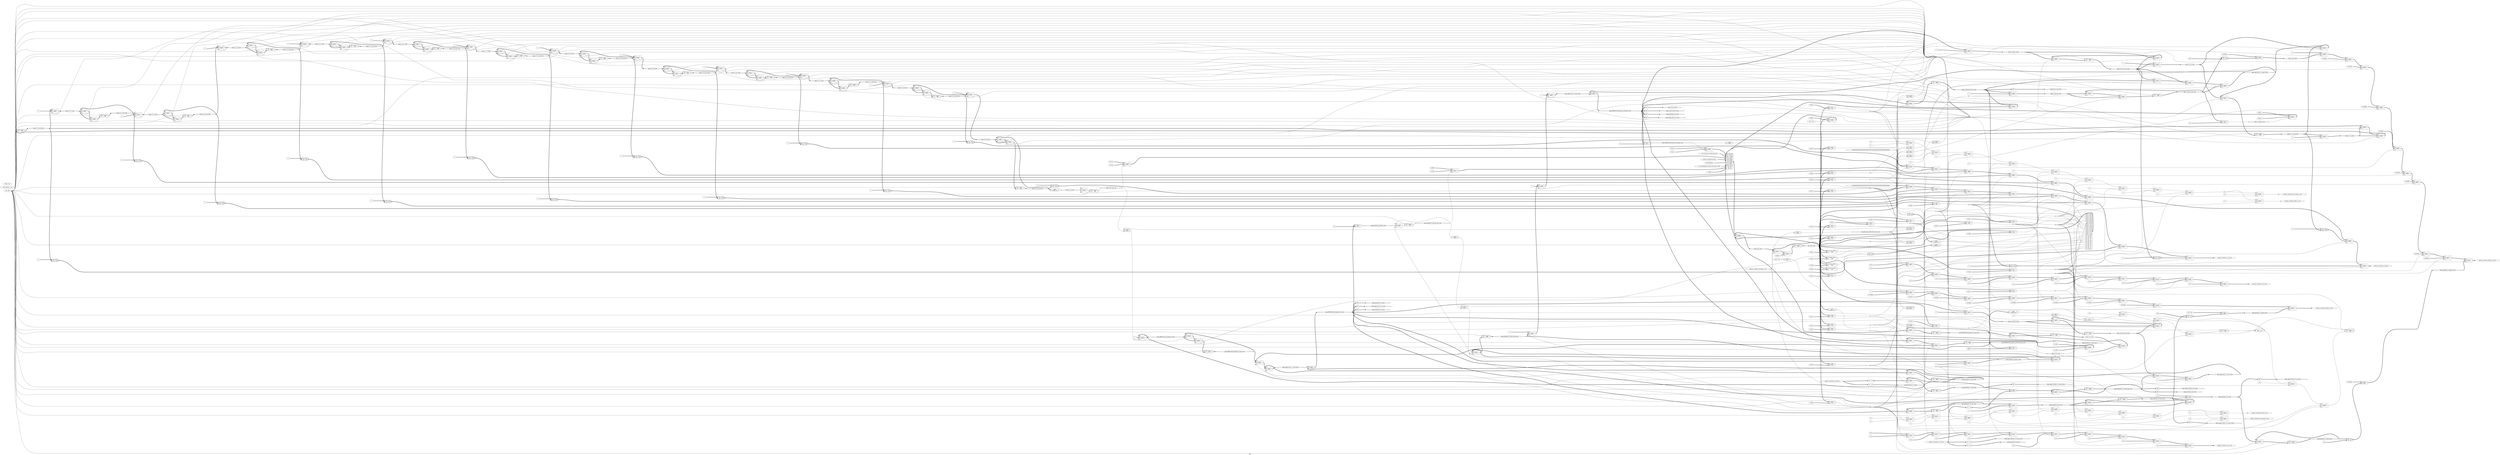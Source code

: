 digraph "main" {
label="main";
rankdir="LR";
remincross=true;
n187 [ shape=octagon, label="clk_1_bit", color="black", fontcolor="black" ];
n188 [ shape=octagon, label="clk1x_follower_1_bit", color="black", fontcolor="black" ];
n189 [ shape=octagon, label="clk2x_1_bit", color="black", fontcolor="black" ];
n190 [ shape=diamond, label="cur_state_5_bit", color="black", fontcolor="black" ];
n191 [ shape=octagon, label="finish_1_bit", color="black", fontcolor="black" ];
n192 [ shape=diamond, label="lpm_mult_main_preheaderi_38_en_1_bit", color="black", fontcolor="black" ];
n193 [ shape=diamond, label="main_19_20_32_bit", color="black", fontcolor="black" ];
n194 [ shape=diamond, label="main_19_20_reg_32_bit", color="black", fontcolor="black" ];
n195 [ shape=diamond, label="main_19_21_32_bit", color="black", fontcolor="black" ];
n196 [ shape=diamond, label="main_19_21_reg_32_bit", color="black", fontcolor="black" ];
n197 [ shape=diamond, label="main_19_22_32_bit", color="black", fontcolor="black" ];
n198 [ shape=diamond, label="main_19_22_reg_32_bit", color="black", fontcolor="black" ];
n199 [ shape=diamond, label="main_19_23_32_bit", color="black", fontcolor="black" ];
n200 [ shape=diamond, label="main_19_23_reg_32_bit", color="black", fontcolor="black" ];
n201 [ shape=diamond, label="main_19_24_32_bit", color="black", fontcolor="black" ];
n202 [ shape=diamond, label="main_19_24_reg_32_bit", color="black", fontcolor="black" ];
n203 [ shape=diamond, label="main_19_25_32_bit", color="black", fontcolor="black" ];
n204 [ shape=diamond, label="main_19_25_reg_32_bit", color="black", fontcolor="black" ];
n205 [ shape=diamond, label="main_19_26_32_bit", color="black", fontcolor="black" ];
n206 [ shape=diamond, label="main_19_26_reg_32_bit", color="black", fontcolor="black" ];
n207 [ shape=diamond, label="main_19_27_32_bit", color="black", fontcolor="black" ];
n208 [ shape=diamond, label="main_19_27_reg_32_bit", color="black", fontcolor="black" ];
n209 [ shape=diamond, label="main_19_28_32_bit", color="black", fontcolor="black" ];
n210 [ shape=diamond, label="main_19_28_reg_32_bit", color="black", fontcolor="black" ];
n211 [ shape=diamond, label="main_19_29_32_bit", color="black", fontcolor="black" ];
n212 [ shape=diamond, label="main_19_29_reg_32_bit", color="black", fontcolor="black" ];
n213 [ shape=diamond, label="main_19_30_32_bit", color="black", fontcolor="black" ];
n214 [ shape=diamond, label="main_19_30_reg_32_bit", color="black", fontcolor="black" ];
n215 [ shape=diamond, label="main_19_31_32_bit", color="black", fontcolor="black" ];
n216 [ shape=diamond, label="main_19_31_reg_32_bit", color="black", fontcolor="black" ];
n217 [ shape=diamond, label="main_19_32_32_bit", color="black", fontcolor="black" ];
n218 [ shape=diamond, label="main_19_32_reg_32_bit", color="black", fontcolor="black" ];
n219 [ shape=diamond, label="main_19_33_32_bit", color="black", fontcolor="black" ];
n220 [ shape=diamond, label="main_19_33_reg_32_bit", color="black", fontcolor="black" ];
n221 [ shape=diamond, label="main_19_34_1_bit", color="black", fontcolor="black" ];
n222 [ shape=diamond, label="main_19_34_reg_1_bit", color="black", fontcolor="black" ];
n223 [ shape=diamond, label="main_19_i01_32_bit", color="black", fontcolor="black" ];
n224 [ shape=diamond, label="main_19_i01_reg_32_bit", color="black", fontcolor="black" ];
n225 [ shape=diamond, label="main_19_indvar_32_bit", color="black", fontcolor="black" ];
n226 [ shape=diamond, label="main_19_indvar_reg_32_bit", color="black", fontcolor="black" ];
n227 [ shape=diamond, label="main_19_total03_32_bit", color="black", fontcolor="black" ];
n228 [ shape=diamond, label="main_19_total03_reg_32_bit", color="black", fontcolor="black" ];
n229 [ shape=diamond, label="main_1_exitcond_1_bit", color="black", fontcolor="black" ];
n230 [ shape=diamond, label="main_1_indvar4_32_bit", color="black", fontcolor="black" ];
n231 [ shape=diamond, label="main_1_indvar4_reg_32_bit", color="black", fontcolor="black" ];
n232 [ shape=diamond, label="main_2_indvarnext5_32_bit", color="black", fontcolor="black" ];
n233 [ shape=diamond, label="main_2_indvarnext5_reg_32_bit", color="black", fontcolor="black" ];
n234 [ shape=diamond, label="main_2_si0_32_bit", color="black", fontcolor="black" ];
n235 [ shape=diamond, label="main_43_45_1_bit", color="black", fontcolor="black" ];
n236 [ shape=diamond, label="main_FIRFilterStreamingexit_0i_32_bit", color="black", fontcolor="black" ];
n237 [ shape=diamond, label="main_FIRFilterStreamingexit_0i_reg_32_bit", color="black", fontcolor="black" ];
n238 [ shape=diamond, label="main_FIRFilterStreamingexit_42_32_bit", color="black", fontcolor="black" ];
n239 [ shape=diamond, label="main_FIRFilterStreamingexit_42_reg_32_bit", color="black", fontcolor="black" ];
n240 [ shape=diamond, label="main_FIRFilterStreamingexit_exitcond3_1_bit", color="black", fontcolor="black" ];
n241 [ shape=diamond, label="main_FIRFilterStreamingexit_indvarnext_32_bit", color="black", fontcolor="black" ];
n242 [ shape=diamond, label="main_FIRFilterStreamingexit_indvarnext_reg_32_bit", color="black", fontcolor="black" ];
n243 [ shape=diamond, label="main_preheaderi_35_32_bit", color="black", fontcolor="black" ];
n244 [ shape=diamond, label="main_preheaderi_35_reg_32_bit", color="black", fontcolor="black" ];
n245 [ shape=diamond, label="main_preheaderi_36_32_bit", color="black", fontcolor="black" ];
n246 [ shape=diamond, label="main_preheaderi_37_32_bit", color="black", fontcolor="black" ];
n247 [ shape=diamond, label="main_preheaderi_37_reg_32_bit", color="black", fontcolor="black" ];
n248 [ shape=diamond, label="main_preheaderi_38_32_bit", color="black", fontcolor="black" ];
n249 [ shape=diamond, label="main_preheaderi_38_stage0_reg_32_bit", color="black", fontcolor="black" ];
n250 [ shape=diamond, label="main_preheaderi_39_32_bit", color="black", fontcolor="black" ];
n251 [ shape=diamond, label="main_preheaderi_39_reg_32_bit", color="black", fontcolor="black" ];
n252 [ shape=diamond, label="main_preheaderi_40_32_bit", color="black", fontcolor="black" ];
n253 [ shape=diamond, label="main_preheaderi_40_reg_32_bit", color="black", fontcolor="black" ];
n254 [ shape=diamond, label="main_preheaderi_41_32_bit", color="black", fontcolor="black" ];
n255 [ shape=diamond, label="main_preheaderi_41_reg_32_bit", color="black", fontcolor="black" ];
n256 [ shape=diamond, label="main_preheaderi_exitcond1_1_bit", color="black", fontcolor="black" ];
n257 [ shape=diamond, label="main_preheaderi_exitcond1_reg_1_bit", color="black", fontcolor="black" ];
n258 [ shape=diamond, label="main_preheaderi_j02i_32_bit", color="black", fontcolor="black" ];
n259 [ shape=diamond, label="main_preheaderi_j02i_reg_32_bit", color="black", fontcolor="black" ];
n260 [ shape=diamond, label="main_preheaderi_scevgep_32_bit", color="black", fontcolor="black" ];
n261 [ shape=diamond, label="main_preheaderi_scevgep2_32_bit", color="black", fontcolor="black" ];
n262 [ shape=diamond, label="main_preheaderi_temp01i_32_bit", color="black", fontcolor="black" ];
n263 [ shape=diamond, label="main_preheaderi_temp01i_reg_32_bit", color="black", fontcolor="black" ];
n264 [ shape=diamond, label="main_signed_add_32_0_32_bit", color="black", fontcolor="black" ];
n265 [ shape=diamond, label="main_signed_add_32_0_op0_32_bit", color="black", fontcolor="black" ];
n266 [ shape=diamond, label="main_signed_add_32_0_op1_32_bit", color="black", fontcolor="black" ];
n267 [ shape=diamond, label="main_signed_add_32_1_32_bit", color="black", fontcolor="black" ];
n268 [ shape=diamond, label="main_signed_add_32_1_op0_32_bit", color="black", fontcolor="black" ];
n269 [ shape=diamond, label="main_signed_add_32_1_op1_32_bit", color="black", fontcolor="black" ];
n270 [ shape=diamond, label="main_signed_multiply_32_0_32_bit", color="black", fontcolor="black" ];
n271 [ shape=diamond, label="main_signed_multiply_32_0_op0_32_bit", color="black", fontcolor="black" ];
n272 [ shape=diamond, label="main_signed_multiply_32_0_op1_32_bit", color="black", fontcolor="black" ];
n273 [ shape=diamond, label="main_signed_subtract_32_0_32_bit", color="black", fontcolor="black" ];
n274 [ shape=diamond, label="main_signed_subtract_32_0_op1_32_bit", color="black", fontcolor="black" ];
n275 [ shape=octagon, label="memory_controller_address_a_32_bit", color="black", fontcolor="black" ];
n276 [ shape=octagon, label="memory_controller_address_b_32_bit", color="black", fontcolor="black" ];
n277 [ shape=octagon, label="memory_controller_enable_a_1_bit", color="black", fontcolor="black" ];
n278 [ shape=octagon, label="memory_controller_enable_b_1_bit", color="black", fontcolor="black" ];
n279 [ shape=octagon, label="memory_controller_in_a_64_bit", color="black", fontcolor="black" ];
n280 [ shape=octagon, label="memory_controller_in_b_64_bit", color="black", fontcolor="black" ];
n281 [ shape=octagon, label="memory_controller_out_a_64_bit", color="black", fontcolor="black" ];
n282 [ shape=octagon, label="memory_controller_out_b_64_bit", color="black", fontcolor="black" ];
n283 [ shape=octagon, label="memory_controller_size_a_2_bit", color="black", fontcolor="black" ];
n284 [ shape=octagon, label="memory_controller_size_b_2_bit", color="black", fontcolor="black" ];
n285 [ shape=octagon, label="memory_controller_waitrequest_1_bit", color="black", fontcolor="black" ];
n286 [ shape=octagon, label="memory_controller_write_enable_a_1_bit", color="black", fontcolor="black" ];
n287 [ shape=octagon, label="memory_controller_write_enable_b_1_bit", color="black", fontcolor="black" ];
n288 [ shape=diamond, label="next_state_5_bit", color="black", fontcolor="black" ];
n289 [ shape=octagon, label="reset_1_bit", color="black", fontcolor="black" ];
n290 [ shape=octagon, label="return_val_32_bit", color="black", fontcolor="black" ];
n291 [ shape=octagon, label="start_1_bit", color="black", fontcolor="black" ];
v0 [ label="16777216" ];
v2 [ label="2'00" ];
c295 [ shape=record, label="{{<p292> A|<p293> B}|$631\n$add|{<p294> Y}}" ];
x1 [ shape=record, style=rounded, label="<s1> 29:0 - 31:2 |<s0> 1:0 - 1:0 " ];
x1:e -> c295:p293:w [arrowhead=odiamond, arrowtail=odiamond, dir=both, color="black", style="setlinewidth(3)", label=""];
v3 [ label="25165824" ];
v5 [ label="2'00" ];
c296 [ shape=record, label="{{<p292> A|<p293> B}|$641\n$add|{<p294> Y}}" ];
x4 [ shape=record, style=rounded, label="<s1> 29:0 - 31:2 |<s0> 1:0 - 1:0 " ];
x4:e -> c296:p293:w [arrowhead=odiamond, arrowtail=odiamond, dir=both, color="black", style="setlinewidth(3)", label=""];
c297 [ shape=record, label="{{<p292> A|<p293> B}|$730\n$add|{<p294> Y}}" ];
c298 [ shape=record, label="{{<p292> A|<p293> B}|$738\n$add|{<p294> Y}}" ];
v6 [ label="25165824" ];
v8 [ label="2'00" ];
c299 [ shape=record, label="{{<p292> A|<p293> B}|$116\n$add|{<p294> Y}}" ];
x7 [ shape=record, style=rounded, label="<s1> 29:0 - 31:2 |<s0> 1:0 - 1:0 " ];
x7:e -> c299:p293:w [arrowhead=odiamond, arrowtail=odiamond, dir=both, color="black", style="setlinewidth(3)", label=""];
c300 [ shape=record, label="{{<p292> A|<p293> B}|$286\n$and|{<p294> Y}}" ];
c301 [ shape=record, label="{{<p292> A|<p293> B}|$297\n$and|{<p294> Y}}" ];
c302 [ shape=record, label="{{<p292> A|<p293> B}|$299\n$and|{<p294> Y}}" ];
c303 [ shape=record, label="{{<p292> A|<p293> B}|$590\n$and|{<p294> Y}}" ];
c304 [ shape=record, label="{{<p292> A|<p293> B}|$601\n$and|{<p294> Y}}" ];
c305 [ shape=record, label="{{<p292> A|<p293> B}|$603\n$and|{<p294> Y}}" ];
c306 [ shape=record, label="{{<p292> A|<p293> B}|$678\n$and|{<p294> Y}}" ];
c307 [ shape=record, label="{{<p292> A|<p293> B}|$680\n$and|{<p294> Y}}" ];
c308 [ shape=record, label="{{<p292> A|<p293> B}|$693\n$and|{<p294> Y}}" ];
c309 [ shape=record, label="{{<p292> A|<p293> B}|$96\n$and|{<p294> Y}}" ];
c310 [ shape=record, label="{{<p292> A|<p293> B}|$107\n$and|{<p294> Y}}" ];
c311 [ shape=record, label="{{<p292> A}|$2283\n$reduce_or|{<p294> Y}}" ];
x9 [ shape=record, style=rounded, label="<s1> 0:0 - 1:1 |<s0> 0:0 - 0:0 " ];
x9:e -> c311:p292:w [arrowhead=odiamond, arrowtail=odiamond, dir=both, color="black", style="setlinewidth(3)", label=""];
c312 [ shape=record, label="{{<p292> A}|$2285\n$reduce_or|{<p294> Y}}" ];
x10 [ shape=record, style=rounded, label="<s1> 0:0 - 1:1 |<s0> 0:0 - 0:0 " ];
x10:e -> c312:p292:w [arrowhead=odiamond, arrowtail=odiamond, dir=both, color="black", style="setlinewidth(3)", label=""];
v11 [ label="5'00101" ];
c313 [ shape=record, label="{{<p292> A|<p293> B}|$284\n$eq|{<p294> Y}}" ];
c314 [ shape=record, label="{{<p292> A}|$285\n$not|{<p294> Y}}" ];
v12 [ label="5'10110" ];
c315 [ shape=record, label="{{<p292> A|<p293> B}|$295\n$eq|{<p294> Y}}" ];
c316 [ shape=record, label="{{<p292> A}|$298\n$not|{<p294> Y}}" ];
c317 [ shape=record, label="{{<p292> A}|$580\n$logic_not|{<p294> Y}}" ];
v13 [ label="5'00110" ];
c318 [ shape=record, label="{{<p292> A|<p293> B}|$582\n$eq|{<p294> Y}}" ];
v14 [ label="5'01111" ];
c319 [ shape=record, label="{{<p292> A|<p293> B}|$588\n$eq|{<p294> Y}}" ];
v15 [ label="5'10100" ];
c320 [ shape=record, label="{{<p292> A|<p293> B}|$599\n$eq|{<p294> Y}}" ];
c321 [ shape=record, label="{{<p292> A}|$602\n$not|{<p294> Y}}" ];
v16 [ label="5'10000" ];
c322 [ shape=record, label="{{<p292> A|<p293> B}|$634\n$eq|{<p294> Y}}" ];
v17 [ label="5'10010" ];
c323 [ shape=record, label="{{<p292> A|<p293> B}|$645\n$eq|{<p294> Y}}" ];
v18 [ label="16" ];
c324 [ shape=record, label="{{<p292> A|<p293> B}|$659\n$eq|{<p294> Y}}" ];
v19 [ label="5'01110" ];
c325 [ shape=record, label="{{<p292> A|<p293> B}|$676\n$eq|{<p294> Y}}" ];
v20 [ label="5'10101" ];
c326 [ shape=record, label="{{<p292> A|<p293> B}|$691\n$eq|{<p294> Y}}" ];
v21 [ label="32" ];
c327 [ shape=record, label="{{<p292> A|<p293> B}|$718\n$eq|{<p294> Y}}" ];
v22 [ label="44880" ];
c328 [ shape=record, label="{{<p292> A|<p293> B}|$720\n$eq|{<p294> Y}}" ];
v23 [ label="5'00011" ];
c329 [ shape=record, label="{{<p292> A|<p293> B}|$722\n$eq|{<p294> Y}}" ];
c330 [ shape=record, label="{{<p292> A}|$752\n$logic_not|{<p294> Y}}" ];
v24 [ label="5'11010" ];
c331 [ shape=record, label="{{<p292> A|<p293> B}|$755\n$eq|{<p294> Y}}" ];
v25 [ label="5'00111" ];
c332 [ shape=record, label="{{<p292> A|<p293> B}|$766\n$eq|{<p294> Y}}" ];
v26 [ label="5'01000" ];
c333 [ shape=record, label="{{<p292> A|<p293> B}|$767\n$eq|{<p294> Y}}" ];
v27 [ label="5'01001" ];
c334 [ shape=record, label="{{<p292> A|<p293> B}|$768\n$eq|{<p294> Y}}" ];
v28 [ label="5'01010" ];
c335 [ shape=record, label="{{<p292> A|<p293> B}|$769\n$eq|{<p294> Y}}" ];
v29 [ label="5'01011" ];
c336 [ shape=record, label="{{<p292> A|<p293> B}|$770\n$eq|{<p294> Y}}" ];
v30 [ label="5'01100" ];
c337 [ shape=record, label="{{<p292> A|<p293> B}|$771\n$eq|{<p294> Y}}" ];
v31 [ label="5'01101" ];
c338 [ shape=record, label="{{<p292> A|<p293> B}|$772\n$eq|{<p294> Y}}" ];
v32 [ label="5'10001" ];
c339 [ shape=record, label="{{<p292> A|<p293> B}|$773\n$eq|{<p294> Y}}" ];
v33 [ label="5'10111" ];
c340 [ shape=record, label="{{<p292> A|<p293> B}|$71\n$eq|{<p294> Y}}" ];
c341 [ shape=record, label="{{<p292> A}|$72\n$not|{<p294> Y}}" ];
v34 [ label="5'00001" ];
c342 [ shape=record, label="{{<p292> A|<p293> B}|$94\n$eq|{<p294> Y}}" ];
v35 [ label="5'00100" ];
c343 [ shape=record, label="{{<p292> A|<p293> B}|$105\n$eq|{<p294> Y}}" ];
v36 [ label="16" ];
c344 [ shape=record, label="{{<p292> A|<p293> B}|$113\n$eq|{<p294> Y}}" ];
v37 [ label="1'x" ];
c345 [ shape=record, label="{{<p292> A|<p293> B}|$882\n$eqx|{<p294> Y}}" ];
c346 [ shape=record, label="{{<p292> A|<p293> B}|$75\n$logic_and|{<p294> Y}}" ];
c347 [ shape=record, label="{{<p292> A|<p293> B}|$749\n$mul|{<p294> Y}}" ];
x38 [ shape=record, style=rounded, label="<s0> 31:0 - 31:0 " ];
x38:e -> c347:p293:w [arrowhead=odiamond, arrowtail=odiamond, dir=both, color="black", style="setlinewidth(3)", label=""];
c351 [ shape=record, label="{{<p348> CLK|<p349> D}|$2219\n$dff|{<p350> Q}}" ];
c352 [ shape=record, label="{{<p348> CLK|<p349> D}|$2220\n$dff|{<p350> Q}}" ];
c353 [ shape=record, label="{{<p348> CLK|<p349> D}|$2221\n$dff|{<p350> Q}}" ];
c354 [ shape=record, label="{{<p348> CLK|<p349> D}|$2222\n$dff|{<p350> Q}}" ];
c355 [ shape=record, label="{{<p348> CLK|<p349> D}|$2223\n$dff|{<p350> Q}}" ];
c356 [ shape=record, label="{{<p348> CLK|<p349> D}|$2224\n$dff|{<p350> Q}}" ];
c357 [ shape=record, label="{{<p348> CLK|<p349> D}|$2225\n$dff|{<p350> Q}}" ];
c358 [ shape=record, label="{{<p348> CLK|<p349> D}|$2226\n$dff|{<p350> Q}}" ];
c359 [ shape=record, label="{{<p348> CLK|<p349> D}|$2227\n$dff|{<p350> Q}}" ];
c360 [ shape=record, label="{{<p348> CLK|<p349> D}|$2228\n$dff|{<p350> Q}}" ];
c361 [ shape=record, label="{{<p348> CLK|<p349> D}|$2229\n$dff|{<p350> Q}}" ];
c362 [ shape=record, label="{{<p348> CLK|<p349> D}|$2230\n$dff|{<p350> Q}}" ];
c363 [ shape=record, label="{{<p348> CLK|<p349> D}|$2231\n$dff|{<p350> Q}}" ];
c364 [ shape=record, label="{{<p348> CLK|<p349> D}|$2232\n$dff|{<p350> Q}}" ];
c365 [ shape=record, label="{{<p348> CLK|<p349> D}|$2233\n$dff|{<p350> Q}}" ];
c366 [ shape=record, label="{{<p348> CLK|<p349> D}|$2234\n$dff|{<p350> Q}}" ];
c367 [ shape=record, label="{{<p348> CLK|<p349> D}|$2235\n$dff|{<p350> Q}}" ];
c368 [ shape=record, label="{{<p348> CLK|<p349> D}|$2236\n$dff|{<p350> Q}}" ];
c369 [ shape=record, label="{{<p348> CLK|<p349> D}|$2237\n$dff|{<p350> Q}}" ];
c370 [ shape=record, label="{{<p348> CLK|<p349> D}|$2238\n$dff|{<p350> Q}}" ];
c371 [ shape=record, label="{{<p348> CLK|<p349> D}|$2239\n$dff|{<p350> Q}}" ];
c372 [ shape=record, label="{{<p348> CLK|<p349> D}|$2240\n$dff|{<p350> Q}}" ];
c373 [ shape=record, label="{{<p348> CLK|<p349> D}|$2241\n$dff|{<p350> Q}}" ];
c374 [ shape=record, label="{{<p348> CLK|<p349> D}|$2242\n$dff|{<p350> Q}}" ];
c375 [ shape=record, label="{{<p348> CLK|<p349> D}|$2243\n$dff|{<p350> Q}}" ];
c376 [ shape=record, label="{{<p348> CLK|<p349> D}|$2244\n$dff|{<p350> Q}}" ];
c377 [ shape=record, label="{{<p348> CLK|<p349> D}|$2245\n$dff|{<p350> Q}}" ];
c378 [ shape=record, label="{{<p348> CLK|<p349> D}|$2246\n$dff|{<p350> Q}}" ];
c379 [ shape=record, label="{{<p348> CLK|<p349> D}|$2247\n$dff|{<p350> Q}}" ];
c380 [ shape=record, label="{{<p348> CLK|<p349> D}|$2248\n$dff|{<p350> Q}}" ];
c381 [ shape=record, label="{{<p348> CLK|<p349> D}|$2249\n$dff|{<p350> Q}}" ];
c382 [ shape=record, label="{{<p348> CLK|<p349> D}|$2250\n$dff|{<p350> Q}}" ];
c383 [ shape=record, label="{{<p348> CLK|<p349> D}|$2267\n$dff|{<p350> Q}}" ];
c384 [ shape=record, label="{{<p348> CLK|<p349> D}|$2268\n$dff|{<p350> Q}}" ];
v39 [ label="0" ];
c386 [ shape=record, label="{{<p292> A|<p293> B|<p385> S}|$1193\n$mux|{<p294> Y}}" ];
c387 [ shape=record, label="{{<p292> A|<p293> B|<p385> S}|$1196\n$mux|{<p294> Y}}" ];
c388 [ shape=record, label="{{<p292> A|<p293> B|<p385> S}|$1199\n$mux|{<p294> Y}}" ];
v40 [ label="0" ];
c389 [ shape=record, label="{{<p292> A|<p293> B|<p385> S}|$1202\n$mux|{<p294> Y}}" ];
c390 [ shape=record, label="{{<p292> A|<p293> B|<p385> S}|$1205\n$mux|{<p294> Y}}" ];
c391 [ shape=record, label="{{<p292> A|<p293> B|<p385> S}|$1208\n$mux|{<p294> Y}}" ];
v41 [ label="0" ];
c392 [ shape=record, label="{{<p292> A|<p293> B|<p385> S}|$1211\n$mux|{<p294> Y}}" ];
c393 [ shape=record, label="{{<p292> A|<p293> B|<p385> S}|$1214\n$mux|{<p294> Y}}" ];
c394 [ shape=record, label="{{<p292> A|<p293> B|<p385> S}|$1217\n$mux|{<p294> Y}}" ];
v42 [ label="0" ];
c395 [ shape=record, label="{{<p292> A|<p293> B|<p385> S}|$1220\n$mux|{<p294> Y}}" ];
c396 [ shape=record, label="{{<p292> A|<p293> B|<p385> S}|$1223\n$mux|{<p294> Y}}" ];
c397 [ shape=record, label="{{<p292> A|<p293> B|<p385> S}|$1226\n$mux|{<p294> Y}}" ];
v43 [ label="0" ];
c398 [ shape=record, label="{{<p292> A|<p293> B|<p385> S}|$1229\n$mux|{<p294> Y}}" ];
c399 [ shape=record, label="{{<p292> A|<p293> B|<p385> S}|$1232\n$mux|{<p294> Y}}" ];
c400 [ shape=record, label="{{<p292> A|<p293> B|<p385> S}|$1235\n$mux|{<p294> Y}}" ];
v44 [ label="0" ];
c401 [ shape=record, label="{{<p292> A|<p293> B|<p385> S}|$1238\n$mux|{<p294> Y}}" ];
c402 [ shape=record, label="{{<p292> A|<p293> B|<p385> S}|$1241\n$mux|{<p294> Y}}" ];
c403 [ shape=record, label="{{<p292> A|<p293> B|<p385> S}|$1244\n$mux|{<p294> Y}}" ];
v45 [ label="0" ];
c404 [ shape=record, label="{{<p292> A|<p293> B|<p385> S}|$1247\n$mux|{<p294> Y}}" ];
c405 [ shape=record, label="{{<p292> A|<p293> B|<p385> S}|$1250\n$mux|{<p294> Y}}" ];
c406 [ shape=record, label="{{<p292> A|<p293> B|<p385> S}|$1253\n$mux|{<p294> Y}}" ];
v46 [ label="0" ];
c407 [ shape=record, label="{{<p292> A|<p293> B|<p385> S}|$1256\n$mux|{<p294> Y}}" ];
c408 [ shape=record, label="{{<p292> A|<p293> B|<p385> S}|$1259\n$mux|{<p294> Y}}" ];
c409 [ shape=record, label="{{<p292> A|<p293> B|<p385> S}|$1262\n$mux|{<p294> Y}}" ];
v47 [ label="0" ];
c410 [ shape=record, label="{{<p292> A|<p293> B|<p385> S}|$1265\n$mux|{<p294> Y}}" ];
c411 [ shape=record, label="{{<p292> A|<p293> B|<p385> S}|$1268\n$mux|{<p294> Y}}" ];
c412 [ shape=record, label="{{<p292> A|<p293> B|<p385> S}|$1271\n$mux|{<p294> Y}}" ];
v48 [ label="0" ];
c413 [ shape=record, label="{{<p292> A|<p293> B|<p385> S}|$1274\n$mux|{<p294> Y}}" ];
c414 [ shape=record, label="{{<p292> A|<p293> B|<p385> S}|$1277\n$mux|{<p294> Y}}" ];
c415 [ shape=record, label="{{<p292> A|<p293> B|<p385> S}|$1280\n$mux|{<p294> Y}}" ];
v49 [ label="0" ];
c416 [ shape=record, label="{{<p292> A|<p293> B|<p385> S}|$1283\n$mux|{<p294> Y}}" ];
c417 [ shape=record, label="{{<p292> A|<p293> B|<p385> S}|$1286\n$mux|{<p294> Y}}" ];
c418 [ shape=record, label="{{<p292> A|<p293> B|<p385> S}|$1289\n$mux|{<p294> Y}}" ];
v50 [ label="0" ];
c419 [ shape=record, label="{{<p292> A|<p293> B|<p385> S}|$1292\n$mux|{<p294> Y}}" ];
c420 [ shape=record, label="{{<p292> A|<p293> B|<p385> S}|$1295\n$mux|{<p294> Y}}" ];
c421 [ shape=record, label="{{<p292> A|<p293> B|<p385> S}|$1298\n$mux|{<p294> Y}}" ];
v51 [ label="0" ];
c422 [ shape=record, label="{{<p292> A|<p293> B|<p385> S}|$1301\n$mux|{<p294> Y}}" ];
c423 [ shape=record, label="{{<p292> A|<p293> B|<p385> S}|$1304\n$mux|{<p294> Y}}" ];
c424 [ shape=record, label="{{<p292> A|<p293> B|<p385> S}|$1307\n$mux|{<p294> Y}}" ];
v52 [ label="0" ];
c425 [ shape=record, label="{{<p292> A|<p293> B|<p385> S}|$1310\n$mux|{<p294> Y}}" ];
c426 [ shape=record, label="{{<p292> A|<p293> B|<p385> S}|$1313\n$mux|{<p294> Y}}" ];
c427 [ shape=record, label="{{<p292> A|<p293> B|<p385> S}|$1316\n$mux|{<p294> Y}}" ];
c428 [ shape=record, label="{{<p292> A|<p293> B|<p385> S}|$1319\n$mux|{<p294> Y}}" ];
v53 [ label="0" ];
c429 [ shape=record, label="{{<p292> A|<p293> B|<p385> S}|$1322\n$mux|{<p294> Y}}" ];
c430 [ shape=record, label="{{<p292> A|<p293> B|<p385> S}|$1325\n$mux|{<p294> Y}}" ];
c431 [ shape=record, label="{{<p292> A|<p293> B|<p385> S}|$1328\n$mux|{<p294> Y}}" ];
v54 [ label="0" ];
c432 [ shape=record, label="{{<p292> A|<p293> B|<p385> S}|$1331\n$mux|{<p294> Y}}" ];
c433 [ shape=record, label="{{<p292> A|<p293> B|<p385> S}|$1334\n$mux|{<p294> Y}}" ];
c434 [ shape=record, label="{{<p292> A|<p293> B|<p385> S}|$1337\n$mux|{<p294> Y}}" ];
c435 [ shape=record, label="{{<p292> A|<p293> B|<p385> S}|$1340\n$mux|{<p294> Y}}" ];
c436 [ shape=record, label="{{<p292> A|<p293> B|<p385> S}|$1343\n$mux|{<p294> Y}}" ];
x55 [ shape=record, style=rounded, label="<s0> 31:0 - 31:0 " ];
x55:e -> c436:p293:w [arrowhead=odiamond, arrowtail=odiamond, dir=both, color="black", style="setlinewidth(3)", label=""];
c437 [ shape=record, label="{{<p292> A|<p293> B|<p385> S}|$1346\n$mux|{<p294> Y}}" ];
c438 [ shape=record, label="{{<p292> A|<p293> B|<p385> S}|$1349\n$mux|{<p294> Y}}" ];
c439 [ shape=record, label="{{<p292> A|<p293> B|<p385> S}|$1352\n$mux|{<p294> Y}}" ];
v56 [ label="0" ];
c440 [ shape=record, label="{{<p292> A|<p293> B|<p385> S}|$1355\n$mux|{<p294> Y}}" ];
c441 [ shape=record, label="{{<p292> A|<p293> B|<p385> S}|$1358\n$mux|{<p294> Y}}" ];
c442 [ shape=record, label="{{<p292> A|<p293> B|<p385> S}|$1361\n$mux|{<p294> Y}}" ];
c443 [ shape=record, label="{{<p292> A|<p293> B|<p385> S}|$1364\n$mux|{<p294> Y}}" ];
c444 [ shape=record, label="{{<p292> A|<p293> B|<p385> S}|$1367\n$mux|{<p294> Y}}" ];
c445 [ shape=record, label="{{<p292> A|<p293> B|<p385> S}|$1370\n$mux|{<p294> Y}}" ];
c446 [ shape=record, label="{{<p292> A|<p293> B|<p385> S}|$1373\n$mux|{<p294> Y}}" ];
c447 [ shape=record, label="{{<p292> A|<p293> B|<p385> S}|$1382\n$mux|{<p294> Y}}" ];
c448 [ shape=record, label="{{<p292> A|<p293> B|<p385> S}|$1388\n$mux|{<p294> Y}}" ];
v57 [ label="1" ];
c449 [ shape=record, label="{{<p292> A|<p293> B|<p385> S}|$1391\n$mux|{<p294> Y}}" ];
v58 [ label="1" ];
c450 [ shape=record, label="{{<p292> A|<p293> B|<p385> S}|$1400\n$mux|{<p294> Y}}" ];
v59 [ label="1" ];
c451 [ shape=record, label="{{<p292> A|<p293> B|<p385> S}|$1406\n$mux|{<p294> Y}}" ];
c452 [ shape=record, label="{{<p292> A|<p293> B|<p385> S}|$1409\n$mux|{<p294> Y}}" ];
c453 [ shape=record, label="{{<p292> A|<p293> B|<p385> S}|$1415\n$mux|{<p294> Y}}" ];
c454 [ shape=record, label="{{<p292> A|<p293> B|<p385> S}|$1418\n$mux|{<p294> Y}}" ];
v60 [ label="1" ];
c455 [ shape=record, label="{{<p292> A|<p293> B|<p385> S}|$1424\n$mux|{<p294> Y}}" ];
c456 [ shape=record, label="{{<p292> A|<p293> B|<p385> S}|$1430\n$mux|{<p294> Y}}" ];
v61 [ label="1'0" ];
c457 [ shape=record, label="{{<p292> A|<p293> B|<p385> S}|$1433\n$mux|{<p294> Y}}" ];
c458 [ shape=record, label="{{<p292> A|<p293> B|<p385> S}|$1436\n$mux|{<p294> Y}}" ];
v62 [ label="1'1" ];
c459 [ shape=record, label="{{<p292> A|<p293> B|<p385> S}|$1439\n$mux|{<p294> Y}}" ];
c460 [ shape=record, label="{{<p292> A|<p293> B|<p385> S}|$1471\n$mux|{<p294> Y}}" ];
v63 [ label="25165828" ];
c461 [ shape=record, label="{{<p292> A|<p293> B|<p385> S}|$1474\n$mux|{<p294> Y}}" ];
v64 [ label="25165836" ];
c462 [ shape=record, label="{{<p292> A|<p293> B|<p385> S}|$1477\n$mux|{<p294> Y}}" ];
v65 [ label="25165844" ];
c463 [ shape=record, label="{{<p292> A|<p293> B|<p385> S}|$1480\n$mux|{<p294> Y}}" ];
v66 [ label="25165852" ];
c464 [ shape=record, label="{{<p292> A|<p293> B|<p385> S}|$1483\n$mux|{<p294> Y}}" ];
v67 [ label="25165860" ];
c465 [ shape=record, label="{{<p292> A|<p293> B|<p385> S}|$1486\n$mux|{<p294> Y}}" ];
v68 [ label="25165868" ];
c466 [ shape=record, label="{{<p292> A|<p293> B|<p385> S}|$1489\n$mux|{<p294> Y}}" ];
v69 [ label="25165876" ];
c467 [ shape=record, label="{{<p292> A|<p293> B|<p385> S}|$1492\n$mux|{<p294> Y}}" ];
v70 [ label="25165884" ];
c468 [ shape=record, label="{{<p292> A|<p293> B|<p385> S}|$1495\n$mux|{<p294> Y}}" ];
v71 [ label="0" ];
c469 [ shape=record, label="{{<p292> A|<p293> B|<p385> S}|$1498\n$mux|{<p294> Y}}" ];
v72 [ label="1'0" ];
c470 [ shape=record, label="{{<p292> A|<p293> B|<p385> S}|$1503\n$mux|{<p294> Y}}" ];
v73 [ label="1'1" ];
c471 [ shape=record, label="{{<p292> A|<p293> B|<p385> S}|$1506\n$mux|{<p294> Y}}" ];
v74 [ label="1'1" ];
c472 [ shape=record, label="{{<p292> A|<p293> B|<p385> S}|$1509\n$mux|{<p294> Y}}" ];
v75 [ label="1'1" ];
c473 [ shape=record, label="{{<p292> A|<p293> B|<p385> S}|$1512\n$mux|{<p294> Y}}" ];
v76 [ label="1'1" ];
c474 [ shape=record, label="{{<p292> A|<p293> B|<p385> S}|$1515\n$mux|{<p294> Y}}" ];
v77 [ label="1'1" ];
c475 [ shape=record, label="{{<p292> A|<p293> B|<p385> S}|$1518\n$mux|{<p294> Y}}" ];
v78 [ label="1'1" ];
c476 [ shape=record, label="{{<p292> A|<p293> B|<p385> S}|$1521\n$mux|{<p294> Y}}" ];
v79 [ label="1'1" ];
c477 [ shape=record, label="{{<p292> A|<p293> B|<p385> S}|$1524\n$mux|{<p294> Y}}" ];
v80 [ label="1'1" ];
c478 [ shape=record, label="{{<p292> A|<p293> B|<p385> S}|$1527\n$mux|{<p294> Y}}" ];
v81 [ label="1'0" ];
v82 [ label="1'1" ];
c479 [ shape=record, label="{{<p292> A|<p293> B|<p385> S}|$1530\n$mux|{<p294> Y}}" ];
v84 [ label="0" ];
c480 [ shape=record, label="{{<p292> A|<p293> B|<p385> S}|$1535\n$mux|{<p294> Y}}" ];
x83 [ shape=record, style=rounded, label="<s1> 31:0 - 63:32 |<s0> 31:0 - 31:0 " ];
x83:e -> c480:p293:w [arrowhead=odiamond, arrowtail=odiamond, dir=both, color="black", style="setlinewidth(3)", label=""];
v86 [ label="0" ];
c481 [ shape=record, label="{{<p292> A|<p293> B|<p385> S}|$1538\n$mux|{<p294> Y}}" ];
x85 [ shape=record, style=rounded, label="<s1> 31:0 - 63:32 |<s0> 31:0 - 31:0 " ];
x85:e -> c481:p293:w [arrowhead=odiamond, arrowtail=odiamond, dir=both, color="black", style="setlinewidth(3)", label=""];
v88 [ label="0" ];
c482 [ shape=record, label="{{<p292> A|<p293> B|<p385> S}|$1541\n$mux|{<p294> Y}}" ];
x87 [ shape=record, style=rounded, label="<s1> 31:0 - 63:32 |<s0> 31:0 - 31:0 " ];
x87:e -> c482:p293:w [arrowhead=odiamond, arrowtail=odiamond, dir=both, color="black", style="setlinewidth(3)", label=""];
v90 [ label="0" ];
c483 [ shape=record, label="{{<p292> A|<p293> B|<p385> S}|$1544\n$mux|{<p294> Y}}" ];
x89 [ shape=record, style=rounded, label="<s1> 31:0 - 63:32 |<s0> 31:0 - 31:0 " ];
x89:e -> c483:p293:w [arrowhead=odiamond, arrowtail=odiamond, dir=both, color="black", style="setlinewidth(3)", label=""];
v92 [ label="0" ];
c484 [ shape=record, label="{{<p292> A|<p293> B|<p385> S}|$1547\n$mux|{<p294> Y}}" ];
x91 [ shape=record, style=rounded, label="<s1> 31:0 - 63:32 |<s0> 31:0 - 31:0 " ];
x91:e -> c484:p293:w [arrowhead=odiamond, arrowtail=odiamond, dir=both, color="black", style="setlinewidth(3)", label=""];
v94 [ label="0" ];
c485 [ shape=record, label="{{<p292> A|<p293> B|<p385> S}|$1550\n$mux|{<p294> Y}}" ];
x93 [ shape=record, style=rounded, label="<s1> 31:0 - 63:32 |<s0> 31:0 - 31:0 " ];
x93:e -> c485:p293:w [arrowhead=odiamond, arrowtail=odiamond, dir=both, color="black", style="setlinewidth(3)", label=""];
v96 [ label="0" ];
c486 [ shape=record, label="{{<p292> A|<p293> B|<p385> S}|$1553\n$mux|{<p294> Y}}" ];
x95 [ shape=record, style=rounded, label="<s1> 31:0 - 63:32 |<s0> 31:0 - 31:0 " ];
x95:e -> c486:p293:w [arrowhead=odiamond, arrowtail=odiamond, dir=both, color="black", style="setlinewidth(3)", label=""];
v97 [ label="64'0000000000000000000000000000000000000000000000000000000000000000" ];
v99 [ label="0" ];
c487 [ shape=record, label="{{<p292> A|<p293> B|<p385> S}|$1556\n$mux|{<p294> Y}}" ];
x98 [ shape=record, style=rounded, label="<s1> 31:0 - 63:32 |<s0> 31:0 - 31:0 " ];
x98:e -> c487:p293:w [arrowhead=odiamond, arrowtail=odiamond, dir=both, color="black", style="setlinewidth(3)", label=""];
v100 [ label="2'10" ];
c488 [ shape=record, label="{{<p292> A|<p293> B|<p385> S}|$1564\n$mux|{<p294> Y}}" ];
v101 [ label="2'10" ];
c489 [ shape=record, label="{{<p292> A|<p293> B|<p385> S}|$1567\n$mux|{<p294> Y}}" ];
v102 [ label="2'10" ];
c490 [ shape=record, label="{{<p292> A|<p293> B|<p385> S}|$1570\n$mux|{<p294> Y}}" ];
v103 [ label="2'10" ];
c491 [ shape=record, label="{{<p292> A|<p293> B|<p385> S}|$1573\n$mux|{<p294> Y}}" ];
v104 [ label="2'10" ];
c492 [ shape=record, label="{{<p292> A|<p293> B|<p385> S}|$1576\n$mux|{<p294> Y}}" ];
v105 [ label="2'10" ];
c493 [ shape=record, label="{{<p292> A|<p293> B|<p385> S}|$1579\n$mux|{<p294> Y}}" ];
v106 [ label="2'10" ];
c494 [ shape=record, label="{{<p292> A|<p293> B|<p385> S}|$1582\n$mux|{<p294> Y}}" ];
v107 [ label="2'10" ];
c495 [ shape=record, label="{{<p292> A|<p293> B|<p385> S}|$1585\n$mux|{<p294> Y}}" ];
v108 [ label="2'10" ];
c496 [ shape=record, label="{{<p292> A|<p293> B|<p385> S}|$1588\n$mux|{<p294> Y}}" ];
v109 [ label="2'00" ];
v110 [ label="2'10" ];
c497 [ shape=record, label="{{<p292> A|<p293> B|<p385> S}|$1591\n$mux|{<p294> Y}}" ];
v111 [ label="1'1" ];
c498 [ shape=record, label="{{<p292> A|<p293> B|<p385> S}|$1596\n$mux|{<p294> Y}}" ];
v112 [ label="1'1" ];
c499 [ shape=record, label="{{<p292> A|<p293> B|<p385> S}|$1605\n$mux|{<p294> Y}}" ];
v113 [ label="1'1" ];
c500 [ shape=record, label="{{<p292> A|<p293> B|<p385> S}|$1608\n$mux|{<p294> Y}}" ];
v114 [ label="1'1" ];
c501 [ shape=record, label="{{<p292> A|<p293> B|<p385> S}|$1611\n$mux|{<p294> Y}}" ];
v115 [ label="1'1" ];
c502 [ shape=record, label="{{<p292> A|<p293> B|<p385> S}|$1614\n$mux|{<p294> Y}}" ];
c503 [ shape=record, label="{{<p292> A|<p293> B|<p385> S}|$1625\n$mux|{<p294> Y}}" ];
v116 [ label="25165824" ];
c504 [ shape=record, label="{{<p292> A|<p293> B|<p385> S}|$1628\n$mux|{<p294> Y}}" ];
v117 [ label="25165832" ];
c505 [ shape=record, label="{{<p292> A|<p293> B|<p385> S}|$1631\n$mux|{<p294> Y}}" ];
v118 [ label="25165840" ];
c506 [ shape=record, label="{{<p292> A|<p293> B|<p385> S}|$1634\n$mux|{<p294> Y}}" ];
v119 [ label="25165848" ];
c507 [ shape=record, label="{{<p292> A|<p293> B|<p385> S}|$1637\n$mux|{<p294> Y}}" ];
v120 [ label="25165856" ];
c508 [ shape=record, label="{{<p292> A|<p293> B|<p385> S}|$1640\n$mux|{<p294> Y}}" ];
v121 [ label="25165864" ];
c509 [ shape=record, label="{{<p292> A|<p293> B|<p385> S}|$1643\n$mux|{<p294> Y}}" ];
v122 [ label="25165872" ];
c510 [ shape=record, label="{{<p292> A|<p293> B|<p385> S}|$1646\n$mux|{<p294> Y}}" ];
v123 [ label="0" ];
v124 [ label="25165880" ];
c511 [ shape=record, label="{{<p292> A|<p293> B|<p385> S}|$1649\n$mux|{<p294> Y}}" ];
v125 [ label="1'0" ];
c512 [ shape=record, label="{{<p292> A|<p293> B|<p385> S}|$1654\n$mux|{<p294> Y}}" ];
v126 [ label="1'1" ];
c513 [ shape=record, label="{{<p292> A|<p293> B|<p385> S}|$1657\n$mux|{<p294> Y}}" ];
v127 [ label="1'1" ];
c514 [ shape=record, label="{{<p292> A|<p293> B|<p385> S}|$1660\n$mux|{<p294> Y}}" ];
v128 [ label="1'1" ];
c515 [ shape=record, label="{{<p292> A|<p293> B|<p385> S}|$1675\n$mux|{<p294> Y}}" ];
v129 [ label="1'0" ];
v130 [ label="1'1" ];
c516 [ shape=record, label="{{<p292> A|<p293> B|<p385> S}|$1678\n$mux|{<p294> Y}}" ];
v132 [ label="0" ];
c517 [ shape=record, label="{{<p292> A|<p293> B|<p385> S}|$1683\n$mux|{<p294> Y}}" ];
x131 [ shape=record, style=rounded, label="<s1> 31:0 - 63:32 |<s0> 31:0 - 31:0 " ];
x131:e -> c517:p293:w [arrowhead=odiamond, arrowtail=odiamond, dir=both, color="black", style="setlinewidth(3)", label=""];
v134 [ label="0" ];
c518 [ shape=record, label="{{<p292> A|<p293> B|<p385> S}|$1686\n$mux|{<p294> Y}}" ];
x133 [ shape=record, style=rounded, label="<s1> 31:0 - 63:32 |<s0> 31:0 - 31:0 " ];
x133:e -> c518:p293:w [arrowhead=odiamond, arrowtail=odiamond, dir=both, color="black", style="setlinewidth(3)", label=""];
v136 [ label="0" ];
c519 [ shape=record, label="{{<p292> A|<p293> B|<p385> S}|$1689\n$mux|{<p294> Y}}" ];
x135 [ shape=record, style=rounded, label="<s1> 31:0 - 63:32 |<s0> 31:0 - 31:0 " ];
x135:e -> c519:p293:w [arrowhead=odiamond, arrowtail=odiamond, dir=both, color="black", style="setlinewidth(3)", label=""];
v138 [ label="0" ];
c520 [ shape=record, label="{{<p292> A|<p293> B|<p385> S}|$1692\n$mux|{<p294> Y}}" ];
x137 [ shape=record, style=rounded, label="<s1> 31:0 - 63:32 |<s0> 31:0 - 31:0 " ];
x137:e -> c520:p293:w [arrowhead=odiamond, arrowtail=odiamond, dir=both, color="black", style="setlinewidth(3)", label=""];
v140 [ label="0" ];
c521 [ shape=record, label="{{<p292> A|<p293> B|<p385> S}|$1695\n$mux|{<p294> Y}}" ];
x139 [ shape=record, style=rounded, label="<s1> 31:0 - 63:32 |<s0> 31:0 - 31:0 " ];
x139:e -> c521:p293:w [arrowhead=odiamond, arrowtail=odiamond, dir=both, color="black", style="setlinewidth(3)", label=""];
v142 [ label="0" ];
c522 [ shape=record, label="{{<p292> A|<p293> B|<p385> S}|$1698\n$mux|{<p294> Y}}" ];
x141 [ shape=record, style=rounded, label="<s1> 31:0 - 63:32 |<s0> 31:0 - 31:0 " ];
x141:e -> c522:p293:w [arrowhead=odiamond, arrowtail=odiamond, dir=both, color="black", style="setlinewidth(3)", label=""];
v144 [ label="0" ];
c523 [ shape=record, label="{{<p292> A|<p293> B|<p385> S}|$1701\n$mux|{<p294> Y}}" ];
x143 [ shape=record, style=rounded, label="<s1> 31:0 - 63:32 |<s0> 31:0 - 31:0 " ];
x143:e -> c523:p293:w [arrowhead=odiamond, arrowtail=odiamond, dir=both, color="black", style="setlinewidth(3)", label=""];
v145 [ label="64'0000000000000000000000000000000000000000000000000000000000000000" ];
v147 [ label="0" ];
c524 [ shape=record, label="{{<p292> A|<p293> B|<p385> S}|$1704\n$mux|{<p294> Y}}" ];
x146 [ shape=record, style=rounded, label="<s1> 31:0 - 63:32 |<s0> 31:0 - 31:0 " ];
x146:e -> c524:p293:w [arrowhead=odiamond, arrowtail=odiamond, dir=both, color="black", style="setlinewidth(3)", label=""];
v148 [ label="2'10" ];
c525 [ shape=record, label="{{<p292> A|<p293> B|<p385> S}|$1709\n$mux|{<p294> Y}}" ];
v149 [ label="2'10" ];
c526 [ shape=record, label="{{<p292> A|<p293> B|<p385> S}|$1712\n$mux|{<p294> Y}}" ];
v150 [ label="2'10" ];
c527 [ shape=record, label="{{<p292> A|<p293> B|<p385> S}|$1715\n$mux|{<p294> Y}}" ];
v151 [ label="2'10" ];
c528 [ shape=record, label="{{<p292> A|<p293> B|<p385> S}|$1718\n$mux|{<p294> Y}}" ];
v152 [ label="2'10" ];
c529 [ shape=record, label="{{<p292> A|<p293> B|<p385> S}|$1721\n$mux|{<p294> Y}}" ];
v153 [ label="2'10" ];
c530 [ shape=record, label="{{<p292> A|<p293> B|<p385> S}|$1724\n$mux|{<p294> Y}}" ];
v154 [ label="2'10" ];
c531 [ shape=record, label="{{<p292> A|<p293> B|<p385> S}|$1727\n$mux|{<p294> Y}}" ];
v155 [ label="2'10" ];
c532 [ shape=record, label="{{<p292> A|<p293> B|<p385> S}|$1730\n$mux|{<p294> Y}}" ];
v156 [ label="2'00" ];
v157 [ label="2'10" ];
c533 [ shape=record, label="{{<p292> A|<p293> B|<p385> S}|$1733\n$mux|{<p294> Y}}" ];
v158 [ label="0" ];
c534 [ shape=record, label="{{<p292> A|<p293> B|<p385> S}|$1738\n$mux|{<p294> Y}}" ];
c535 [ shape=record, label="{{<p292> A|<p293> B|<p385> S}|$1741\n$mux|{<p294> Y}}" ];
v159 [ label="1'0" ];
c536 [ shape=record, label="{{<p292> A|<p293> B|<p385> S}|$1746\n$mux|{<p294> Y}}" ];
c537 [ shape=record, label="{{<p292> A|<p293> B|<p385> S}|$1748\n$mux|{<p294> Y}}" ];
c538 [ shape=record, label="{{<p292> A|<p293> B|<p385> S}|$1750\n$mux|{<p294> Y}}" ];
c539 [ shape=record, label="{{<p292> A|<p293> B|<p385> S}|$1753\n$mux|{<p294> Y}}" ];
v160 [ label="5'00000" ];
c540 [ shape=record, label="{{<p292> A|<p293> B|<p385> S}|$1756\n$mux|{<p294> Y}}" ];
v161 [ label="5'10000" ];
v162 [ label="5'10101" ];
c541 [ shape=record, label="{{<p292> A|<p293> B|<p385> S}|$1771\n$mux|{<p294> Y}}" ];
v163 [ label="5'11001" ];
v164 [ label="5'11000" ];
c542 [ shape=record, label="{{<p292> A|<p293> B|<p385> S}|$1806\n$mux|{<p294> Y}}" ];
v165 [ label="5'00011" ];
v166 [ label="5'00101" ];
c543 [ shape=record, label="{{<p292> A|<p293> B|<p385> S}|$1847\n$mux|{<p294> Y}}" ];
v167 [ label="5'01111" ];
v168 [ label="5'10110" ];
c544 [ shape=record, label="{{<p292> A|<p293> B|<p385> S}|$1898\n$mux|{<p294> Y}}" ];
v169 [ label="5'00110" ];
v170 [ label="5'10111" ];
c545 [ shape=record, label="{{<p292> A|<p293> B|<p385> S}|$1963\n$mux|{<p294> Y}}" ];
v171 [ label="5'00001" ];
c546 [ shape=record, label="{{<p292> A|<p293> B|<p385> S}|$1995\n$mux|{<p294> Y}}" ];
v173 [ label="25'1011001011011000110101110" ];
v174 [ label="20'00111010000100101010" ];
v175 [ label="10'0010000010" ];
v176 [ label="35'11010000000011010001100101001110100" ];
v177 [ label="5'10000" ];
c547 [ shape=record, label="{{<p292> A|<p293> B|<p385> S}|$2000\n$pmux|{<p294> Y}}" ];
x172 [ shape=record, style=rounded, label="<s10> 4:0 - 124:120 |<s9> 4:0 - 119:115 |<s8> 24:0 - 114:90 |<s7> 4:0 - 89:85 |<s6> 19:0 - 84:65 |<s5> 4:0 - 64:60 |<s4> 9:0 - 59:50 |<s3> 4:0 - 49:45 |<s2> 34:0 - 44:10 |<s1> 4:0 - 9:5 |<s0> 4:0 - 4:0 " ];
x172:e -> c547:p293:w [arrowhead=odiamond, arrowtail=odiamond, dir=both, color="black", style="setlinewidth(3)", label=""];
x178 [ shape=record, style=rounded, label="<s24> 0:0 - 24:24 |<s23> 0:0 - 23:23 |<s22> 0:0 - 22:22 |<s21> 0:0 - 21:21 |<s20> 0:0 - 20:20 |<s19> 0:0 - 19:19 |<s18> 0:0 - 18:18 |<s17> 0:0 - 17:17 |<s16> 0:0 - 16:16 |<s15> 0:0 - 15:15 |<s14> 0:0 - 14:14 |<s13> 0:0 - 13:13 |<s12> 0:0 - 12:12 |<s11> 0:0 - 11:11 |<s10> 0:0 - 10:10 |<s9> 0:0 - 9:9 |<s8> 0:0 - 8:8 |<s7> 0:0 - 7:7 |<s6> 0:0 - 6:6 |<s5> 0:0 - 5:5 |<s4> 0:0 - 4:4 |<s3> 0:0 - 3:3 |<s2> 0:0 - 2:2 |<s1> 0:0 - 1:1 |<s0> 0:0 - 0:0 " ];
x178:e -> c547:p385:w [arrowhead=odiamond, arrowtail=odiamond, dir=both, color="black", style="setlinewidth(3)", label=""];
v179 [ label="5'10011" ];
c548 [ shape=record, label="{{<p292> A|<p293> B}|$2003_CMP0\n$eq|{<p294> Y}}" ];
v180 [ label="5'11001" ];
c549 [ shape=record, label="{{<p292> A|<p293> B}|$2009_CMP0\n$eq|{<p294> Y}}" ];
v181 [ label="5'11000" ];
c550 [ shape=record, label="{{<p292> A|<p293> B}|$2010_CMP0\n$eq|{<p294> Y}}" ];
v182 [ label="5'00010" ];
c551 [ shape=record, label="{{<p292> A|<p293> B}|$2014_CMP0\n$eq|{<p294> Y}}" ];
v183 [ label="0" ];
c552 [ shape=record, label="{{<p292> A|<p293> B|<p385> S}|$2029\n$mux|{<p294> Y}}" ];
c553 [ shape=record, label="{{<p292> A|<p293> B|<p385> S}|$2032\n$mux|{<p294> Y}}" ];
c554 [ shape=record, label="{{<p292> A|<p293> B|<p385> S}|$2035\n$mux|{<p294> Y}}" ];
c555 [ shape=record, label="{{<p292> A|<p293> B|<p385> S}|$2038\n$mux|{<p294> Y}}" ];
c556 [ shape=record, label="{{<p292> A|<p293> B|<p385> S}|$2041\n$mux|{<p294> Y}}" ];
v184 [ label="0" ];
c557 [ shape=record, label="{{<p292> A|<p293> B|<p385> S}|$2140\n$mux|{<p294> Y}}" ];
c558 [ shape=record, label="{{<p292> A|<p293> B|<p385> S}|$2143\n$mux|{<p294> Y}}" ];
c559 [ shape=record, label="{{<p292> A|<p293> B|<p385> S}|$2146\n$mux|{<p294> Y}}" ];
v185 [ label="0" ];
c560 [ shape=record, label="{{<p292> A|<p293> B|<p385> S}|$2149\n$mux|{<p294> Y}}" ];
c561 [ shape=record, label="{{<p292> A|<p293> B|<p385> S}|$2152\n$mux|{<p294> Y}}" ];
c562 [ shape=record, label="{{<p292> A|<p293> B|<p385> S}|$2155\n$mux|{<p294> Y}}" ];
c563 [ shape=record, label="{{<p292> A}|$881\n$reduce_xor|{<p294> Y}}" ];
v186 [ label="15" ];
c564 [ shape=record, label="{{<p292> A|<p293> B}|$742\n$sub|{<p294> Y}}" ];
x187 [shape=box, style=rounded, label="BUF"];
x188 [shape=box, style=rounded, label="BUF"];
x189 [shape=box, style=rounded, label="BUF"];
x190 [ shape=record, style=rounded, label="<s0> 31:0 - 31:0 " ];
x191 [ shape=record, style=rounded, label="<s0> 31:0 - 31:0 " ];
x192 [shape=box, style=rounded, label="BUF"];
x193 [shape=box, style=rounded, label="BUF"];
x194 [shape=box, style=rounded, label="BUF"];
x195 [shape=box, style=rounded, label="BUF"];
x196 [shape=box, style=rounded, label="BUF"];
x197 [shape=box, style=rounded, label="BUF"];
x198 [shape=box, style=rounded, label="BUF"];
x199 [shape=box, style=rounded, label="BUF"];
x200 [shape=box, style=rounded, label="BUF"];
x201 [ shape=record, style=rounded, label="<s0> 31:0 - 31:0 " ];
x202 [shape=box, style=rounded, label="BUF"];
x203 [shape=box, style=rounded, label="BUF"];
c403:p294:e -> c356:p349:w [color="black", style="setlinewidth(3)", label=""];
c514:p294:e -> c513:p292:w [color="black", label=""];
c482:p294:e -> c481:p292:w [color="black", style="setlinewidth(3)", label=""];
c518:p294:e -> c517:p292:w [color="black", style="setlinewidth(3)", label=""];
c491:p294:e -> c490:p292:w [color="black", style="setlinewidth(3)", label=""];
c527:p294:e -> c526:p292:w [color="black", style="setlinewidth(3)", label=""];
c462:p294:e -> c461:p292:w [color="black", style="setlinewidth(3)", label=""];
c504:p294:e -> c503:p292:w [color="black", style="setlinewidth(3)", label=""];
c472:p294:e -> c471:p292:w [color="black", label=""];
n108 [ shape=point ];
c513:p294:e -> n108:w [color="black", label=""];
n108:e -> c498:p292:w [color="black", label=""];
n108:e -> c512:p292:w [color="black", label=""];
c481:p294:e -> c480:p292:w [color="black", style="setlinewidth(3)", label=""];
c406:p294:e -> c357:p349:w [color="black", style="setlinewidth(3)", label=""];
c490:p294:e -> c489:p292:w [color="black", style="setlinewidth(3)", label=""];
c526:p294:e -> c525:p292:w [color="black", style="setlinewidth(3)", label=""];
c542:p294:e -> x172:s3:w [color="black", style="setlinewidth(3)", label=""];
n113 [ shape=point ];
c300:p294:e -> n113:w [color="black", label=""];
n113:e -> c386:p385:w [color="black", label=""];
n113:e -> c387:p385:w [color="black", label=""];
n113:e -> c389:p385:w [color="black", label=""];
n113:e -> c390:p385:w [color="black", label=""];
n113:e -> c392:p385:w [color="black", label=""];
n113:e -> c393:p385:w [color="black", label=""];
n113:e -> c395:p385:w [color="black", label=""];
n113:e -> c396:p385:w [color="black", label=""];
n113:e -> c398:p385:w [color="black", label=""];
n113:e -> c399:p385:w [color="black", label=""];
n113:e -> c401:p385:w [color="black", label=""];
n113:e -> c402:p385:w [color="black", label=""];
n113:e -> c404:p385:w [color="black", label=""];
n113:e -> c405:p385:w [color="black", label=""];
n113:e -> c407:p385:w [color="black", label=""];
n113:e -> c408:p385:w [color="black", label=""];
n113:e -> c410:p385:w [color="black", label=""];
n113:e -> c411:p385:w [color="black", label=""];
n113:e -> c413:p385:w [color="black", label=""];
n113:e -> c414:p385:w [color="black", label=""];
n113:e -> c416:p385:w [color="black", label=""];
n113:e -> c417:p385:w [color="black", label=""];
n113:e -> c419:p385:w [color="black", label=""];
n113:e -> c420:p385:w [color="black", label=""];
n113:e -> c422:p385:w [color="black", label=""];
n113:e -> c423:p385:w [color="black", label=""];
n113:e -> c425:p385:w [color="black", label=""];
n113:e -> c426:p385:w [color="black", label=""];
n113:e -> c557:p385:w [color="black", label=""];
n113:e -> c558:p385:w [color="black", label=""];
n113:e -> c560:p385:w [color="black", label=""];
n113:e -> c561:p385:w [color="black", label=""];
c301:p294:e -> c302:p292:w [color="black", label=""];
n115 [ shape=point ];
c302:p294:e -> n115:w [color="black", label=""];
n115:e -> c388:p385:w [color="black", label=""];
n115:e -> c391:p385:w [color="black", label=""];
n115:e -> c394:p385:w [color="black", label=""];
n115:e -> c397:p385:w [color="black", label=""];
n115:e -> c400:p385:w [color="black", label=""];
n115:e -> c403:p385:w [color="black", label=""];
n115:e -> c406:p385:w [color="black", label=""];
n115:e -> c409:p385:w [color="black", label=""];
n115:e -> c412:p385:w [color="black", label=""];
n115:e -> c415:p385:w [color="black", label=""];
n115:e -> c418:p385:w [color="black", label=""];
n115:e -> c421:p385:w [color="black", label=""];
n115:e -> c424:p385:w [color="black", label=""];
n115:e -> c427:p385:w [color="black", label=""];
n115:e -> c559:p385:w [color="black", label=""];
n115:e -> c562:p385:w [color="black", label=""];
n116 [ shape=point ];
c303:p294:e -> n116:w [color="black", label=""];
n116:e -> c429:p385:w [color="black", label=""];
n116:e -> c430:p385:w [color="black", label=""];
n116:e -> c432:p385:w [color="black", label=""];
n116:e -> c433:p385:w [color="black", label=""];
c304:p294:e -> c305:p292:w [color="black", label=""];
n118 [ shape=point ];
c305:p294:e -> n118:w [color="black", label=""];
n118:e -> c431:p385:w [color="black", label=""];
n118:e -> c434:p385:w [color="black", label=""];
c306:p294:e -> c307:p292:w [color="black", label=""];
c409:p294:e -> c358:p349:w [color="black", style="setlinewidth(3)", label=""];
n120 [ shape=point ];
c307:p294:e -> n120:w [color="black", label=""];
n120:e -> c440:p385:w [color="black", label=""];
n120:e -> c441:p385:w [color="black", label=""];
c308:p294:e -> c442:p385:w [color="black", label=""];
n122 [ shape=point ];
c309:p294:e -> n122:w [color="black", label=""];
n122:e -> c552:p385:w [color="black", label=""];
n122:e -> c553:p385:w [color="black", label=""];
c310:p294:e -> c554:p385:w [color="black", label=""];
c311:p294:e -> x178:s8:w [color="black", label=""];
c312:p294:e -> x178:s10:w [color="black", label=""];
n126 [ shape=point ];
c313:p294:e -> n126:w [color="black", label=""];
n126:e -> c300:p292:w [color="black", label=""];
n126:e -> x178:s6:w [color="black", label=""];
n127 [ shape=point ];
c315:p294:e -> n127:w [color="black", label=""];
n127:e -> c301:p292:w [color="black", label=""];
n127:e -> c443:p385:w [color="black", label=""];
n127:e -> c444:p385:w [color="black", label=""];
n127:e -> x178:s23:w [color="black", label=""];
c316:p294:e -> c302:p293:w [color="black", label=""];
n129 [ shape=point ];
c318:p294:e -> n129:w [color="black", label=""];
n129:e -> c428:p385:w [color="black", label=""];
n129:e -> c447:p385:w [color="black", label=""];
n129:e -> c450:p385:w [color="black", label=""];
n129:e -> c468:p385:w [color="black", label=""];
n129:e -> c478:p385:w [color="black", label=""];
n129:e -> c487:p385:w [color="black", label=""];
n129:e -> c496:p385:w [color="black", label=""];
n129:e -> c511:p385:w [color="black", label=""];
n129:e -> c516:p385:w [color="black", label=""];
n129:e -> c524:p385:w [color="black", label=""];
n129:e -> c533:p385:w [color="black", label=""];
n129:e -> c556:p385:w [color="black", label=""];
n129:e -> x178:s16:w [color="black", label=""];
c412:p294:e -> c359:p349:w [color="black", style="setlinewidth(3)", label=""];
n130 [ shape=point ];
c319:p294:e -> n130:w [color="black", label=""];
n130:e -> c303:p292:w [color="black", label=""];
n130:e -> x178:s0:w [color="black", label=""];
n131 [ shape=point ];
c320:p294:e -> n131:w [color="black", label=""];
n131:e -> c304:p292:w [color="black", label=""];
n131:e -> c439:p385:w [color="black", label=""];
n131:e -> c452:p385:w [color="black", label=""];
n131:e -> c454:p385:w [color="black", label=""];
n131:e -> x178:s1:w [color="black", label=""];
c321:p294:e -> c305:p293:w [color="black", label=""];
n133 [ shape=point ];
c322:p294:e -> n133:w [color="black", label=""];
n133:e -> c435:p385:w [color="black", label=""];
n133:e -> c437:p385:w [color="black", label=""];
n133:e -> c438:p385:w [color="black", label=""];
n133:e -> c445:p385:w [color="black", label=""];
n133:e -> c446:p385:w [color="black", label=""];
n133:e -> c449:p385:w [color="black", label=""];
n133:e -> c453:p385:w [color="black", label=""];
n133:e -> c455:p385:w [color="black", label=""];
n133:e -> c498:p385:w [color="black", label=""];
n133:e -> c503:p385:w [color="black", label=""];
n133:e -> c512:p385:w [color="black", label=""];
n133:e -> c525:p385:w [color="black", label=""];
n133:e -> x178:s5:w [color="black", label=""];
n134 [ shape=point ];
c323:p294:e -> n134:w [color="black", label=""];
n134:e -> c436:p385:w [color="black", label=""];
n134:e -> x178:s3:w [color="black", label=""];
n135 [ shape=point ];
c325:p294:e -> n135:w [color="black", label=""];
n135:e -> c306:p292:w [color="black", label=""];
n135:e -> x178:s17:w [color="black", label=""];
n136 [ shape=point ];
c326:p294:e -> n136:w [color="black", label=""];
n136:e -> c308:p292:w [color="black", label=""];
n136:e -> x178:s22:w [color="black", label=""];
n137 [ shape=point ];
c329:p294:e -> n137:w [color="black", label=""];
n137:e -> c448:p385:w [color="black", label=""];
n137:e -> c451:p385:w [color="black", label=""];
n137:e -> c469:p385:w [color="black", label=""];
n137:e -> c479:p385:w [color="black", label=""];
n137:e -> c497:p385:w [color="black", label=""];
n137:e -> c555:p385:w [color="black", label=""];
n137:e -> x178:s11:w [color="black", label=""];
n138 [ shape=point ];
c330:p294:e -> n138:w [color="black", label=""];
n138:e -> c457:p385:w [color="black", label=""];
n138:e -> c534:p385:w [color="black", label=""];
n138:e -> x178:s24:w [color="black", label=""];
n139 [ shape=point ];
c331:p294:e -> n139:w [color="black", label=""];
n139:e -> c458:p385:w [color="black", label=""];
n139:e -> c535:p385:w [color="black", label=""];
n139:e -> x178:s7:w [color="black", label=""];
c415:p294:e -> c360:p349:w [color="black", style="setlinewidth(3)", label=""];
n140 [ shape=point ];
c332:p294:e -> n140:w [color="black", label=""];
n140:e -> c467:p385:w [color="black", label=""];
n140:e -> c477:p385:w [color="black", label=""];
n140:e -> c486:p385:w [color="black", label=""];
n140:e -> c495:p385:w [color="black", label=""];
n140:e -> c510:p385:w [color="black", label=""];
n140:e -> c515:p385:w [color="black", label=""];
n140:e -> c523:p385:w [color="black", label=""];
n140:e -> c532:p385:w [color="black", label=""];
n140:e -> x178:s15:w [color="black", label=""];
n141 [ shape=point ];
c333:p294:e -> n141:w [color="black", label=""];
n141:e -> c466:p385:w [color="black", label=""];
n141:e -> c476:p385:w [color="black", label=""];
n141:e -> c485:p385:w [color="black", label=""];
n141:e -> c494:p385:w [color="black", label=""];
n141:e -> c502:p385:w [color="black", label=""];
n141:e -> c509:p385:w [color="black", label=""];
n141:e -> c522:p385:w [color="black", label=""];
n141:e -> c531:p385:w [color="black", label=""];
n141:e -> x178:s14:w [color="black", label=""];
n142 [ shape=point ];
c334:p294:e -> n142:w [color="black", label=""];
n142:e -> c465:p385:w [color="black", label=""];
n142:e -> c475:p385:w [color="black", label=""];
n142:e -> c484:p385:w [color="black", label=""];
n142:e -> c493:p385:w [color="black", label=""];
n142:e -> c501:p385:w [color="black", label=""];
n142:e -> c508:p385:w [color="black", label=""];
n142:e -> c521:p385:w [color="black", label=""];
n142:e -> c530:p385:w [color="black", label=""];
n142:e -> x178:s13:w [color="black", label=""];
n143 [ shape=point ];
c335:p294:e -> n143:w [color="black", label=""];
n143:e -> c464:p385:w [color="black", label=""];
n143:e -> c474:p385:w [color="black", label=""];
n143:e -> c483:p385:w [color="black", label=""];
n143:e -> c492:p385:w [color="black", label=""];
n143:e -> c500:p385:w [color="black", label=""];
n143:e -> c507:p385:w [color="black", label=""];
n143:e -> c520:p385:w [color="black", label=""];
n143:e -> c529:p385:w [color="black", label=""];
n143:e -> x178:s21:w [color="black", label=""];
n144 [ shape=point ];
c336:p294:e -> n144:w [color="black", label=""];
n144:e -> c463:p385:w [color="black", label=""];
n144:e -> c473:p385:w [color="black", label=""];
n144:e -> c482:p385:w [color="black", label=""];
n144:e -> c491:p385:w [color="black", label=""];
n144:e -> c499:p385:w [color="black", label=""];
n144:e -> c506:p385:w [color="black", label=""];
n144:e -> c519:p385:w [color="black", label=""];
n144:e -> c528:p385:w [color="black", label=""];
n144:e -> x178:s20:w [color="black", label=""];
n145 [ shape=point ];
c337:p294:e -> n145:w [color="black", label=""];
n145:e -> c462:p385:w [color="black", label=""];
n145:e -> c472:p385:w [color="black", label=""];
n145:e -> c481:p385:w [color="black", label=""];
n145:e -> c490:p385:w [color="black", label=""];
n145:e -> c505:p385:w [color="black", label=""];
n145:e -> c514:p385:w [color="black", label=""];
n145:e -> c518:p385:w [color="black", label=""];
n145:e -> c527:p385:w [color="black", label=""];
n145:e -> x178:s19:w [color="black", label=""];
n146 [ shape=point ];
c338:p294:e -> n146:w [color="black", label=""];
n146:e -> c461:p385:w [color="black", label=""];
n146:e -> c471:p385:w [color="black", label=""];
n146:e -> c480:p385:w [color="black", label=""];
n146:e -> c489:p385:w [color="black", label=""];
n146:e -> c504:p385:w [color="black", label=""];
n146:e -> c513:p385:w [color="black", label=""];
n146:e -> c517:p385:w [color="black", label=""];
n146:e -> c526:p385:w [color="black", label=""];
n146:e -> x178:s18:w [color="black", label=""];
n147 [ shape=point ];
c339:p294:e -> n147:w [color="black", label=""];
n147:e -> c459:p385:w [color="black", label=""];
n147:e -> c460:p385:w [color="black", label=""];
n147:e -> c470:p385:w [color="black", label=""];
n147:e -> c488:p385:w [color="black", label=""];
n147:e -> x178:s4:w [color="black", label=""];
n148 [ shape=point ];
c340:p294:e -> n148:w [color="black", label=""];
n148:e -> c537:p385:w [color="black", label=""];
n148:e -> x178:s9:w [color="black", label=""];
c341:p294:e -> c346:p292:w [color="black", label=""];
c418:p294:e -> c361:p349:w [color="black", style="setlinewidth(3)", label=""];
n150 [ shape=point ];
c342:p294:e -> n150:w [color="black", label=""];
n150:e -> c309:p292:w [color="black", label=""];
n150:e -> x10:s1:w [color="black", label=""];
n151 [ shape=point ];
c343:p294:e -> n151:w [color="black", label=""];
n151:e -> c310:p292:w [color="black", label=""];
n151:e -> x10:s0:w [color="black", label=""];
c345:p294:e -> c346:p293:w [color="black", label=""];
c346:p294:e -> c536:p385:w [color="black", label=""];
c347:p294:e -> c456:p292:w [color="black", style="setlinewidth(3)", label=""];
c387:p294:e -> c388:p292:w [color="black", style="setlinewidth(3)", label=""];
c390:p294:e -> c391:p292:w [color="black", style="setlinewidth(3)", label=""];
c393:p294:e -> c394:p292:w [color="black", style="setlinewidth(3)", label=""];
c396:p294:e -> c397:p292:w [color="black", style="setlinewidth(3)", label=""];
c399:p294:e -> c400:p292:w [color="black", style="setlinewidth(3)", label=""];
c421:p294:e -> c362:p349:w [color="black", style="setlinewidth(3)", label=""];
c402:p294:e -> c403:p292:w [color="black", style="setlinewidth(3)", label=""];
c405:p294:e -> c406:p292:w [color="black", style="setlinewidth(3)", label=""];
c408:p294:e -> c409:p292:w [color="black", style="setlinewidth(3)", label=""];
c411:p294:e -> c412:p292:w [color="black", style="setlinewidth(3)", label=""];
c414:p294:e -> c415:p292:w [color="black", style="setlinewidth(3)", label=""];
c417:p294:e -> c418:p292:w [color="black", style="setlinewidth(3)", label=""];
c420:p294:e -> c421:p292:w [color="black", style="setlinewidth(3)", label=""];
c423:p294:e -> c424:p292:w [color="black", style="setlinewidth(3)", label=""];
c426:p294:e -> c427:p292:w [color="black", style="setlinewidth(3)", label=""];
c430:p294:e -> c431:p292:w [color="black", style="setlinewidth(3)", label=""];
c424:p294:e -> c363:p349:w [color="black", style="setlinewidth(3)", label=""];
c433:p294:e -> c434:p292:w [color="black", style="setlinewidth(3)", label=""];
c441:p294:e -> c442:p292:w [color="black", style="setlinewidth(3)", label=""];
c444:p294:e -> c445:p292:w [color="black", style="setlinewidth(3)", label=""];
c457:p294:e -> c458:p292:w [color="black", label=""];
c534:p294:e -> c535:p292:w [color="black", style="setlinewidth(3)", label=""];
c536:p294:e -> c537:p293:w [color="black", label=""];
c537:p294:e -> c538:p292:w [color="black", label=""];
c539:p294:e -> c540:p292:w [color="black", style="setlinewidth(3)", label=""];
c551:p294:e -> x178:s12:w [color="black", label=""];
c548:p294:e -> x178:s2:w [color="black", label=""];
c428:p294:e -> c365:p349:w [color="black", label=""];
c549:p294:e -> x9:s1:w [color="black", label=""];
c550:p294:e -> x9:s0:w [color="black", label=""];
c553:p294:e -> c554:p292:w [color="black", style="setlinewidth(3)", label=""];
c555:p294:e -> c556:p292:w [color="black", style="setlinewidth(3)", label=""];
c558:p294:e -> c559:p292:w [color="black", style="setlinewidth(3)", label=""];
c561:p294:e -> c562:p292:w [color="black", style="setlinewidth(3)", label=""];
c563:p294:e -> c345:p292:w [color="black", label=""];
n187:e -> c351:p348:w [color="black", label=""];
n187:e -> c352:p348:w [color="black", label=""];
n187:e -> c353:p348:w [color="black", label=""];
n187:e -> c354:p348:w [color="black", label=""];
n187:e -> c355:p348:w [color="black", label=""];
n187:e -> c356:p348:w [color="black", label=""];
n187:e -> c357:p348:w [color="black", label=""];
n187:e -> c358:p348:w [color="black", label=""];
n187:e -> c359:p348:w [color="black", label=""];
n187:e -> c360:p348:w [color="black", label=""];
n187:e -> c361:p348:w [color="black", label=""];
n187:e -> c362:p348:w [color="black", label=""];
n187:e -> c363:p348:w [color="black", label=""];
n187:e -> c364:p348:w [color="black", label=""];
n187:e -> c365:p348:w [color="black", label=""];
n187:e -> c366:p348:w [color="black", label=""];
n187:e -> c367:p348:w [color="black", label=""];
n187:e -> c368:p348:w [color="black", label=""];
n187:e -> c369:p348:w [color="black", label=""];
n187:e -> c370:p348:w [color="black", label=""];
n187:e -> c371:p348:w [color="black", label=""];
n187:e -> c372:p348:w [color="black", label=""];
n187:e -> c373:p348:w [color="black", label=""];
n187:e -> c374:p348:w [color="black", label=""];
n187:e -> c375:p348:w [color="black", label=""];
n187:e -> c376:p348:w [color="black", label=""];
n187:e -> c377:p348:w [color="black", label=""];
n187:e -> c378:p348:w [color="black", label=""];
n187:e -> c379:p348:w [color="black", label=""];
n187:e -> c380:p348:w [color="black", label=""];
n187:e -> c381:p348:w [color="black", label=""];
n187:e -> c382:p348:w [color="black", label=""];
n187:e -> c383:p348:w [color="black", label=""];
n187:e -> c384:p348:w [color="black", label=""];
c559:p294:e -> c383:p349:w [color="black", style="setlinewidth(3)", label=""];
c380:p350:e -> n190:w [color="black", style="setlinewidth(3)", label=""];
n190:e -> c313:p292:w [color="black", style="setlinewidth(3)", label=""];
n190:e -> c315:p292:w [color="black", style="setlinewidth(3)", label=""];
n190:e -> c318:p292:w [color="black", style="setlinewidth(3)", label=""];
n190:e -> c319:p292:w [color="black", style="setlinewidth(3)", label=""];
n190:e -> c320:p292:w [color="black", style="setlinewidth(3)", label=""];
n190:e -> c322:p292:w [color="black", style="setlinewidth(3)", label=""];
n190:e -> c323:p292:w [color="black", style="setlinewidth(3)", label=""];
n190:e -> c325:p292:w [color="black", style="setlinewidth(3)", label=""];
n190:e -> c326:p292:w [color="black", style="setlinewidth(3)", label=""];
n190:e -> c329:p292:w [color="black", style="setlinewidth(3)", label=""];
n190:e -> c330:p292:w [color="black", style="setlinewidth(3)", label=""];
n190:e -> c331:p292:w [color="black", style="setlinewidth(3)", label=""];
n190:e -> c332:p292:w [color="black", style="setlinewidth(3)", label=""];
n190:e -> c333:p292:w [color="black", style="setlinewidth(3)", label=""];
n190:e -> c334:p292:w [color="black", style="setlinewidth(3)", label=""];
n190:e -> c335:p292:w [color="black", style="setlinewidth(3)", label=""];
n190:e -> c336:p292:w [color="black", style="setlinewidth(3)", label=""];
n190:e -> c337:p292:w [color="black", style="setlinewidth(3)", label=""];
n190:e -> c338:p292:w [color="black", style="setlinewidth(3)", label=""];
n190:e -> c339:p292:w [color="black", style="setlinewidth(3)", label=""];
n190:e -> c340:p292:w [color="black", style="setlinewidth(3)", label=""];
n190:e -> c342:p292:w [color="black", style="setlinewidth(3)", label=""];
n190:e -> c343:p292:w [color="black", style="setlinewidth(3)", label=""];
n190:e -> c539:p293:w [color="black", style="setlinewidth(3)", label=""];
n190:e -> c546:p292:w [color="black", style="setlinewidth(3)", label=""];
n190:e -> c547:p292:w [color="black", style="setlinewidth(3)", label=""];
n190:e -> c548:p292:w [color="black", style="setlinewidth(3)", label=""];
n190:e -> c549:p292:w [color="black", style="setlinewidth(3)", label=""];
n190:e -> c550:p292:w [color="black", style="setlinewidth(3)", label=""];
n190:e -> c551:p292:w [color="black", style="setlinewidth(3)", label=""];
c377:p350:e -> n191:w [color="black", label=""];
c379:p350:e -> n191:w [color="black", label=""];
n191:e -> c457:p292:w [color="black", label=""];
n191:e -> c536:p292:w [color="black", label=""];
n191:e -> c537:p292:w [color="black", label=""];
n191:e -> c538:p293:w [color="black", label=""];
c314:p294:e -> n192:w [color="black", label=""];
n192:e -> c300:p293:w [color="black", label=""];
n192:e -> c301:p293:w [color="black", label=""];
n192:e -> c303:p293:w [color="black", label=""];
n192:e -> c304:p293:w [color="black", label=""];
n192:e -> c306:p293:w [color="black", label=""];
n192:e -> c308:p293:w [color="black", label=""];
n192:e -> c309:p293:w [color="black", label=""];
n192:e -> c310:p293:w [color="black", label=""];
n192:e -> c458:p293:w [color="black", label=""];
c560:p294:e -> n193:w [color="black", style="setlinewidth(3)", label=""];
n193:e -> c561:p293:w [color="black", style="setlinewidth(3)", label=""];
n193:e -> c562:p293:w [color="black", style="setlinewidth(3)", label=""];
c384:p350:e -> n194:w [color="black", style="setlinewidth(3)", label=""];
n194:e -> c386:p292:w [color="black", style="setlinewidth(3)", label=""];
n194:e -> c561:p292:w [color="black", style="setlinewidth(3)", label=""];
n194:e -> x133:s0:w [color="black", style="setlinewidth(3)", label=""];
c386:p294:e -> n195:w [color="black", style="setlinewidth(3)", label=""];
n195:e -> c387:p293:w [color="black", style="setlinewidth(3)", label=""];
n195:e -> c388:p293:w [color="black", style="setlinewidth(3)", label=""];
c351:p350:e -> n196:w [color="black", style="setlinewidth(3)", label=""];
n196:e -> c387:p292:w [color="black", style="setlinewidth(3)", label=""];
n196:e -> c389:p292:w [color="black", style="setlinewidth(3)", label=""];
n196:e -> x85:s0:w [color="black", style="setlinewidth(3)", label=""];
c389:p294:e -> n197:w [color="black", style="setlinewidth(3)", label=""];
n197:e -> c390:p293:w [color="black", style="setlinewidth(3)", label=""];
n197:e -> c391:p293:w [color="black", style="setlinewidth(3)", label=""];
c352:p350:e -> n198:w [color="black", style="setlinewidth(3)", label=""];
n198:e -> c390:p292:w [color="black", style="setlinewidth(3)", label=""];
n198:e -> c392:p292:w [color="black", style="setlinewidth(3)", label=""];
n198:e -> x135:s0:w [color="black", style="setlinewidth(3)", label=""];
c392:p294:e -> n199:w [color="black", style="setlinewidth(3)", label=""];
n199:e -> c393:p293:w [color="black", style="setlinewidth(3)", label=""];
n199:e -> c394:p293:w [color="black", style="setlinewidth(3)", label=""];
c540:p294:e -> c380:p349:w [color="black", style="setlinewidth(3)", label=""];
c427:p294:e -> c364:p349:w [color="black", style="setlinewidth(3)", label=""];
c353:p350:e -> n200:w [color="black", style="setlinewidth(3)", label=""];
n200:e -> c393:p292:w [color="black", style="setlinewidth(3)", label=""];
n200:e -> c395:p292:w [color="black", style="setlinewidth(3)", label=""];
n200:e -> x87:s0:w [color="black", style="setlinewidth(3)", label=""];
c395:p294:e -> n201:w [color="black", style="setlinewidth(3)", label=""];
n201:e -> c396:p293:w [color="black", style="setlinewidth(3)", label=""];
n201:e -> c397:p293:w [color="black", style="setlinewidth(3)", label=""];
c354:p350:e -> n202:w [color="black", style="setlinewidth(3)", label=""];
n202:e -> c396:p292:w [color="black", style="setlinewidth(3)", label=""];
n202:e -> c398:p292:w [color="black", style="setlinewidth(3)", label=""];
n202:e -> x137:s0:w [color="black", style="setlinewidth(3)", label=""];
c398:p294:e -> n203:w [color="black", style="setlinewidth(3)", label=""];
n203:e -> c399:p293:w [color="black", style="setlinewidth(3)", label=""];
n203:e -> c400:p293:w [color="black", style="setlinewidth(3)", label=""];
c355:p350:e -> n204:w [color="black", style="setlinewidth(3)", label=""];
n204:e -> c399:p292:w [color="black", style="setlinewidth(3)", label=""];
n204:e -> c401:p292:w [color="black", style="setlinewidth(3)", label=""];
n204:e -> x89:s0:w [color="black", style="setlinewidth(3)", label=""];
c401:p294:e -> n205:w [color="black", style="setlinewidth(3)", label=""];
n205:e -> c402:p293:w [color="black", style="setlinewidth(3)", label=""];
n205:e -> c403:p293:w [color="black", style="setlinewidth(3)", label=""];
c356:p350:e -> n206:w [color="black", style="setlinewidth(3)", label=""];
n206:e -> c402:p292:w [color="black", style="setlinewidth(3)", label=""];
n206:e -> c404:p292:w [color="black", style="setlinewidth(3)", label=""];
n206:e -> x139:s0:w [color="black", style="setlinewidth(3)", label=""];
c404:p294:e -> n207:w [color="black", style="setlinewidth(3)", label=""];
n207:e -> c405:p293:w [color="black", style="setlinewidth(3)", label=""];
n207:e -> c406:p293:w [color="black", style="setlinewidth(3)", label=""];
c357:p350:e -> n208:w [color="black", style="setlinewidth(3)", label=""];
n208:e -> c405:p292:w [color="black", style="setlinewidth(3)", label=""];
n208:e -> c407:p292:w [color="black", style="setlinewidth(3)", label=""];
n208:e -> x91:s0:w [color="black", style="setlinewidth(3)", label=""];
c407:p294:e -> n209:w [color="black", style="setlinewidth(3)", label=""];
n209:e -> c408:p293:w [color="black", style="setlinewidth(3)", label=""];
n209:e -> c409:p293:w [color="black", style="setlinewidth(3)", label=""];
c554:p294:e -> c381:p349:w [color="black", style="setlinewidth(3)", label=""];
c358:p350:e -> n210:w [color="black", style="setlinewidth(3)", label=""];
n210:e -> c408:p292:w [color="black", style="setlinewidth(3)", label=""];
n210:e -> c410:p292:w [color="black", style="setlinewidth(3)", label=""];
n210:e -> x141:s0:w [color="black", style="setlinewidth(3)", label=""];
c410:p294:e -> n211:w [color="black", style="setlinewidth(3)", label=""];
n211:e -> c411:p293:w [color="black", style="setlinewidth(3)", label=""];
n211:e -> c412:p293:w [color="black", style="setlinewidth(3)", label=""];
c359:p350:e -> n212:w [color="black", style="setlinewidth(3)", label=""];
n212:e -> c411:p292:w [color="black", style="setlinewidth(3)", label=""];
n212:e -> c413:p292:w [color="black", style="setlinewidth(3)", label=""];
n212:e -> x93:s0:w [color="black", style="setlinewidth(3)", label=""];
c413:p294:e -> n213:w [color="black", style="setlinewidth(3)", label=""];
n213:e -> c414:p293:w [color="black", style="setlinewidth(3)", label=""];
n213:e -> c415:p293:w [color="black", style="setlinewidth(3)", label=""];
c360:p350:e -> n214:w [color="black", style="setlinewidth(3)", label=""];
n214:e -> c414:p292:w [color="black", style="setlinewidth(3)", label=""];
n214:e -> c416:p292:w [color="black", style="setlinewidth(3)", label=""];
n214:e -> x143:s0:w [color="black", style="setlinewidth(3)", label=""];
c416:p294:e -> n215:w [color="black", style="setlinewidth(3)", label=""];
n215:e -> c417:p293:w [color="black", style="setlinewidth(3)", label=""];
n215:e -> c418:p293:w [color="black", style="setlinewidth(3)", label=""];
c361:p350:e -> n216:w [color="black", style="setlinewidth(3)", label=""];
n216:e -> c417:p292:w [color="black", style="setlinewidth(3)", label=""];
n216:e -> c419:p292:w [color="black", style="setlinewidth(3)", label=""];
n216:e -> x95:s0:w [color="black", style="setlinewidth(3)", label=""];
c419:p294:e -> n217:w [color="black", style="setlinewidth(3)", label=""];
n217:e -> c420:p293:w [color="black", style="setlinewidth(3)", label=""];
n217:e -> c421:p293:w [color="black", style="setlinewidth(3)", label=""];
c362:p350:e -> n218:w [color="black", style="setlinewidth(3)", label=""];
n218:e -> c420:p292:w [color="black", style="setlinewidth(3)", label=""];
n218:e -> c422:p292:w [color="black", style="setlinewidth(3)", label=""];
n218:e -> x146:s0:w [color="black", style="setlinewidth(3)", label=""];
c422:p294:e -> n219:w [color="black", style="setlinewidth(3)", label=""];
n219:e -> c423:p293:w [color="black", style="setlinewidth(3)", label=""];
n219:e -> c424:p293:w [color="black", style="setlinewidth(3)", label=""];
c556:p294:e -> c382:p349:w [color="black", style="setlinewidth(3)", label=""];
c363:p350:e -> n220:w [color="black", style="setlinewidth(3)", label=""];
n220:e -> c317:p292:w [color="black", style="setlinewidth(3)", label=""];
n220:e -> c423:p292:w [color="black", style="setlinewidth(3)", label=""];
n220:e -> x98:s0:w [color="black", style="setlinewidth(3)", label=""];
c317:p294:e -> n221:w [color="black", label=""];
n221:e -> c428:p293:w [color="black", label=""];
c365:p350:e -> n222:w [color="black", label=""];
n222:e -> c307:p293:w [color="black", label=""];
n222:e -> c428:p292:w [color="black", label=""];
n222:e -> c544:p385:w [color="black", label=""];
x187:e:e -> n223:w [color="black", style="setlinewidth(3)", label=""];
x188:e:e -> n224:w [color="black", style="setlinewidth(3)", label=""];
c557:p294:e -> n225:w [color="black", style="setlinewidth(3)", label=""];
n225:e -> c558:p293:w [color="black", style="setlinewidth(3)", label=""];
n225:e -> c559:p293:w [color="black", style="setlinewidth(3)", label=""];
c383:p350:e -> n226:w [color="black", style="setlinewidth(3)", label=""];
n226:e -> c446:p292:w [color="black", style="setlinewidth(3)", label=""];
n226:e -> c447:p293:w [color="black", style="setlinewidth(3)", label=""];
n226:e -> c558:p292:w [color="black", style="setlinewidth(3)", label=""];
n226:e -> c560:p292:w [color="black", style="setlinewidth(3)", label=""];
n226:e -> x83:s0:w [color="black", style="setlinewidth(3)", label=""];
c425:p294:e -> n227:w [color="black", style="setlinewidth(3)", label=""];
n227:e -> c426:p293:w [color="black", style="setlinewidth(3)", label=""];
n227:e -> c427:p293:w [color="black", style="setlinewidth(3)", label=""];
c364:p350:e -> n228:w [color="black", style="setlinewidth(3)", label=""];
n228:e -> c426:p292:w [color="black", style="setlinewidth(3)", label=""];
n228:e -> c454:p292:w [color="black", style="setlinewidth(3)", label=""];
c344:p294:e -> n229:w [color="black", label=""];
n229:e -> c543:p385:w [color="black", label=""];
c442:p294:e -> c373:p349:w [color="black", style="setlinewidth(3)", label=""];
c552:p294:e -> n230:w [color="black", style="setlinewidth(3)", label=""];
n230:e -> c553:p293:w [color="black", style="setlinewidth(3)", label=""];
n230:e -> c554:p293:w [color="black", style="setlinewidth(3)", label=""];
c381:p350:e -> n231:w [color="black", style="setlinewidth(3)", label=""];
n231:e -> c344:p292:w [color="black", style="setlinewidth(3)", label=""];
n231:e -> c448:p293:w [color="black", style="setlinewidth(3)", label=""];
n231:e -> c553:p292:w [color="black", style="setlinewidth(3)", label=""];
n231:e -> x7:s1:w [color="black", style="setlinewidth(3)", label=""];
x189:e:e -> n232:w [color="black", style="setlinewidth(3)", label=""];
c382:p350:e -> n233:w [color="black", style="setlinewidth(3)", label=""];
n233:e -> c446:p293:w [color="black", style="setlinewidth(3)", label=""];
n233:e -> c552:p292:w [color="black", style="setlinewidth(3)", label=""];
n233:e -> c555:p292:w [color="black", style="setlinewidth(3)", label=""];
n233:e -> x131:s0:w [color="black", style="setlinewidth(3)", label=""];
n233:e -> x188:w:w [color="black", style="setlinewidth(3)", label=""];
c299:p294:e -> n234:w [color="black", style="setlinewidth(3)", label=""];
n234:e -> c469:p293:w [color="black", style="setlinewidth(3)", label=""];
c328:p294:e -> n235:w [color="black", label=""];
n235:e -> c542:p385:w [color="black", label=""];
c440:p294:e -> n236:w [color="black", style="setlinewidth(3)", label=""];
n236:e -> c441:p293:w [color="black", style="setlinewidth(3)", label=""];
n236:e -> c442:p293:w [color="black", style="setlinewidth(3)", label=""];
c373:p350:e -> n237:w [color="black", style="setlinewidth(3)", label=""];
n237:e -> c441:p292:w [color="black", style="setlinewidth(3)", label=""];
n237:e -> c452:p292:w [color="black", style="setlinewidth(3)", label=""];
c298:p294:e -> n238:w [color="black", style="setlinewidth(3)", label=""];
n238:e -> c324:p292:w [color="black", style="setlinewidth(3)", label=""];
n238:e -> c425:p292:w [color="black", style="setlinewidth(3)", label=""];
n238:e -> c432:p292:w [color="black", style="setlinewidth(3)", label=""];
n238:e -> c437:p293:w [color="black", style="setlinewidth(3)", label=""];
n238:e -> c439:p293:w [color="black", style="setlinewidth(3)", label=""];
n238:e -> c443:p293:w [color="black", style="setlinewidth(3)", label=""];
n238:e -> x193:w:w [color="black", style="setlinewidth(3)", label=""];
n238:e -> x196:w:w [color="black", style="setlinewidth(3)", label=""];
n238:e -> x198:w:w [color="black", style="setlinewidth(3)", label=""];
c374:p350:e -> n239:w [color="black", style="setlinewidth(3)", label=""];
n239:e -> c328:p292:w [color="black", style="setlinewidth(3)", label=""];
n239:e -> c443:p292:w [color="black", style="setlinewidth(3)", label=""];
n239:e -> c535:p293:w [color="black", style="setlinewidth(3)", label=""];
n239:e -> c563:p292:w [color="black", style="setlinewidth(3)", label=""];
c443:p294:e -> c374:p349:w [color="black", style="setlinewidth(3)", label=""];
c327:p294:e -> n240:w [color="black", label=""];
n240:e -> c316:p292:w [color="black", label=""];
n240:e -> c545:p385:w [color="black", label=""];
c297:p294:e -> n241:w [color="black", style="setlinewidth(3)", label=""];
n241:e -> c327:p292:w [color="black", style="setlinewidth(3)", label=""];
n241:e -> c444:p293:w [color="black", style="setlinewidth(3)", label=""];
n241:e -> c445:p293:w [color="black", style="setlinewidth(3)", label=""];
n241:e -> c555:p293:w [color="black", style="setlinewidth(3)", label=""];
n241:e -> c556:p293:w [color="black", style="setlinewidth(3)", label=""];
n241:e -> c557:p292:w [color="black", style="setlinewidth(3)", label=""];
n241:e -> x187:w:w [color="black", style="setlinewidth(3)", label=""];
n241:e -> x189:w:w [color="black", style="setlinewidth(3)", label=""];
n241:e -> x194:w:w [color="black", style="setlinewidth(3)", label=""];
n241:e -> x197:w:w [color="black", style="setlinewidth(3)", label=""];
c375:p350:e -> n242:w [color="black", style="setlinewidth(3)", label=""];
n242:e -> c444:p292:w [color="black", style="setlinewidth(3)", label=""];
n242:e -> c452:p293:w [color="black", style="setlinewidth(3)", label=""];
n242:e -> x195:w:w [color="black", style="setlinewidth(3)", label=""];
c564:p294:e -> n243:w [color="black", style="setlinewidth(3)", label=""];
n243:e -> c435:p293:w [color="black", style="setlinewidth(3)", label=""];
n243:e -> x202:w:w [color="black", style="setlinewidth(3)", label=""];
c368:p350:e -> n244:w [color="black", style="setlinewidth(3)", label=""];
n244:e -> c435:p292:w [color="black", style="setlinewidth(3)", label=""];
n244:e -> x4:s1:w [color="black", style="setlinewidth(3)", label=""];
x190:e -> n245:w [color="black", style="setlinewidth(3)", label=""];
x191:e -> n246:w [color="black", style="setlinewidth(3)", label=""];
c369:p350:e -> n247:w [color="black", style="setlinewidth(3)", label=""];
n247:e -> c347:p292:w [color="black", style="setlinewidth(3)", label=""];
n247:e -> c436:p292:w [color="black", style="setlinewidth(3)", label=""];
n247:e -> x200:w:w [color="black", style="setlinewidth(3)", label=""];
x192:e:e -> n248:w [color="black", style="setlinewidth(3)", label=""];
c376:p350:e -> n249:w [color="black", style="setlinewidth(3)", label=""];
n249:e -> c454:p293:w [color="black", style="setlinewidth(3)", label=""];
n249:e -> c456:p293:w [color="black", style="setlinewidth(3)", label=""];
n249:e -> x192:w:w [color="black", style="setlinewidth(3)", label=""];
n249:e -> x199:w:w [color="black", style="setlinewidth(3)", label=""];
c445:p294:e -> c375:p349:w [color="black", style="setlinewidth(3)", label=""];
x193:e:e -> n250:w [color="black", style="setlinewidth(3)", label=""];
c370:p350:e -> n251:w [color="black", style="setlinewidth(3)", label=""];
n251:e -> c429:p292:w [color="black", style="setlinewidth(3)", label=""];
n251:e -> c437:p292:w [color="black", style="setlinewidth(3)", label=""];
x194:e:e -> n252:w [color="black", style="setlinewidth(3)", label=""];
x195:e:e -> n253:w [color="black", style="setlinewidth(3)", label=""];
x196:e:e -> n254:w [color="black", style="setlinewidth(3)", label=""];
c372:p350:e -> n255:w [color="black", style="setlinewidth(3)", label=""];
n255:e -> c439:p292:w [color="black", style="setlinewidth(3)", label=""];
n255:e -> c440:p292:w [color="black", style="setlinewidth(3)", label=""];
c324:p294:e -> n256:w [color="black", label=""];
n256:e -> c438:p293:w [color="black", label=""];
c371:p350:e -> n257:w [color="black", label=""];
n257:e -> c321:p292:w [color="black", label=""];
n257:e -> c438:p292:w [color="black", label=""];
n257:e -> c541:p385:w [color="black", label=""];
c429:p294:e -> n258:w [color="black", style="setlinewidth(3)", label=""];
n258:e -> c430:p293:w [color="black", style="setlinewidth(3)", label=""];
n258:e -> c431:p293:w [color="black", style="setlinewidth(3)", label=""];
c366:p350:e -> n259:w [color="black", style="setlinewidth(3)", label=""];
n259:e -> c430:p292:w [color="black", style="setlinewidth(3)", label=""];
n259:e -> c453:p293:w [color="black", style="setlinewidth(3)", label=""];
n259:e -> c564:p293:w [color="black", style="setlinewidth(3)", label=""];
n259:e -> x1:s1:w [color="black", style="setlinewidth(3)", label=""];
n259:e -> x203:w:w [color="black", style="setlinewidth(3)", label=""];
c435:p294:e -> c368:p349:w [color="black", style="setlinewidth(3)", label=""];
c295:p294:e -> n260:w [color="black", style="setlinewidth(3)", label=""];
n260:e -> c503:p293:w [color="black", style="setlinewidth(3)", label=""];
c296:p294:e -> n261:w [color="black", style="setlinewidth(3)", label=""];
n261:e -> c460:p293:w [color="black", style="setlinewidth(3)", label=""];
c432:p294:e -> n262:w [color="black", style="setlinewidth(3)", label=""];
n262:e -> c433:p293:w [color="black", style="setlinewidth(3)", label=""];
n262:e -> c434:p293:w [color="black", style="setlinewidth(3)", label=""];
c367:p350:e -> n263:w [color="black", style="setlinewidth(3)", label=""];
n263:e -> c433:p292:w [color="black", style="setlinewidth(3)", label=""];
n263:e -> c449:p293:w [color="black", style="setlinewidth(3)", label=""];
x197:e:e -> n264:w [color="black", style="setlinewidth(3)", label=""];
c448:p294:e -> n265:w [color="black", style="setlinewidth(3)", label=""];
n265:e -> c297:p292:w [color="black", style="setlinewidth(3)", label=""];
c451:p294:e -> n266:w [color="black", style="setlinewidth(3)", label=""];
n266:e -> c297:p293:w [color="black", style="setlinewidth(3)", label=""];
x198:e:e -> n267:w [color="black", style="setlinewidth(3)", label=""];
c453:p294:e -> n268:w [color="black", style="setlinewidth(3)", label=""];
n268:e -> c298:p292:w [color="black", style="setlinewidth(3)", label=""];
c455:p294:e -> n269:w [color="black", style="setlinewidth(3)", label=""];
n269:e -> c298:p293:w [color="black", style="setlinewidth(3)", label=""];
c436:p294:e -> c369:p349:w [color="black", style="setlinewidth(3)", label=""];
x199:e:e -> n270:w [color="black", style="setlinewidth(3)", label=""];
x200:e:e -> n271:w [color="black", style="setlinewidth(3)", label=""];
x201:e -> n272:w [color="black", style="setlinewidth(3)", label=""];
x202:e:e -> n273:w [color="black", style="setlinewidth(3)", label=""];
x203:e:e -> n274:w [color="black", style="setlinewidth(3)", label=""];
c460:p294:e -> n275:w [color="black", style="setlinewidth(3)", label=""];
c503:p294:e -> n276:w [color="black", style="setlinewidth(3)", label=""];
c459:p294:e -> n277:w [color="black", label=""];
c498:p294:e -> n278:w [color="black", label=""];
c480:p294:e -> n279:w [color="black", style="setlinewidth(3)", label=""];
c456:p294:e -> c376:p349:w [color="black", style="setlinewidth(3)", label=""];
c517:p294:e -> n280:w [color="black", style="setlinewidth(3)", label=""];
n281:e -> x190:s0:w [color="black", style="setlinewidth(3)", label=""];
n281:e -> x201:s0:w [color="black", style="setlinewidth(3)", label=""];
n281:e -> x38:s0:w [color="black", style="setlinewidth(3)", label=""];
n282:e -> x191:s0:w [color="black", style="setlinewidth(3)", label=""];
n282:e -> x55:s0:w [color="black", style="setlinewidth(3)", label=""];
c488:p294:e -> n283:w [color="black", style="setlinewidth(3)", label=""];
c525:p294:e -> n284:w [color="black", style="setlinewidth(3)", label=""];
n285:e -> c314:p292:w [color="black", label=""];
n285:e -> c456:p385:w [color="black", label=""];
n285:e -> c538:p385:w [color="black", label=""];
n285:e -> c539:p385:w [color="black", label=""];
c470:p294:e -> n286:w [color="black", label=""];
c512:p294:e -> n287:w [color="black", label=""];
c547:p294:e -> n288:w [color="black", style="setlinewidth(3)", label=""];
n288:e -> c539:p292:w [color="black", style="setlinewidth(3)", label=""];
n289:e -> c341:p292:w [color="black", label=""];
n289:e -> c540:p385:w [color="black", label=""];
c437:p294:e -> c370:p349:w [color="black", style="setlinewidth(3)", label=""];
c378:p350:e -> n290:w [color="black", style="setlinewidth(3)", label=""];
n290:e -> c534:p292:w [color="black", style="setlinewidth(3)", label=""];
n291:e -> c546:p385:w [color="black", label=""];
c538:p294:e -> c379:p349:w [color="black", label=""];
c439:p294:e -> c372:p349:w [color="black", style="setlinewidth(3)", label=""];
c438:p294:e -> c371:p349:w [color="black", label=""];
c431:p294:e -> c366:p349:w [color="black", style="setlinewidth(3)", label=""];
c434:p294:e -> c367:p349:w [color="black", style="setlinewidth(3)", label=""];
c535:p294:e -> c378:p349:w [color="black", style="setlinewidth(3)", label=""];
c461:p294:e -> c460:p292:w [color="black", style="setlinewidth(3)", label=""];
n36 [ shape=point ];
c471:p294:e -> n36:w [color="black", label=""];
n36:e -> c459:p292:w [color="black", label=""];
n36:e -> c470:p292:w [color="black", label=""];
c489:p294:e -> c488:p292:w [color="black", style="setlinewidth(3)", label=""];
c541:p294:e -> x172:s1:w [color="black", style="setlinewidth(3)", label=""];
c458:p294:e -> c377:p349:w [color="black", label=""];
c562:p294:e -> c384:p349:w [color="black", style="setlinewidth(3)", label=""];
c447:p294:e -> c448:p292:w [color="black", style="setlinewidth(3)", label=""];
c450:p294:e -> c451:p292:w [color="black", style="setlinewidth(3)", label=""];
c452:p294:e -> c453:p292:w [color="black", style="setlinewidth(3)", label=""];
c454:p294:e -> c455:p292:w [color="black", style="setlinewidth(3)", label=""];
c469:p294:e -> c468:p292:w [color="black", style="setlinewidth(3)", label=""];
c511:p294:e -> c510:p292:w [color="black", style="setlinewidth(3)", label=""];
c479:p294:e -> c478:p292:w [color="black", label=""];
c516:p294:e -> c515:p292:w [color="black", label=""];
c524:p294:e -> c523:p292:w [color="black", style="setlinewidth(3)", label=""];
c497:p294:e -> c496:p292:w [color="black", style="setlinewidth(3)", label=""];
c388:p294:e -> c351:p349:w [color="black", style="setlinewidth(3)", label=""];
c533:p294:e -> c532:p292:w [color="black", style="setlinewidth(3)", label=""];
c546:p294:e -> x172:s10:w [color="black", style="setlinewidth(3)", label=""];
c446:p294:e -> c447:p292:w [color="black", style="setlinewidth(3)", label=""];
c449:p294:e -> c450:p292:w [color="black", style="setlinewidth(3)", label=""];
c468:p294:e -> c467:p292:w [color="black", style="setlinewidth(3)", label=""];
c510:p294:e -> c509:p292:w [color="black", style="setlinewidth(3)", label=""];
c478:p294:e -> c477:p292:w [color="black", label=""];
c515:p294:e -> c502:p292:w [color="black", label=""];
c487:p294:e -> c486:p292:w [color="black", style="setlinewidth(3)", label=""];
c523:p294:e -> c522:p292:w [color="black", style="setlinewidth(3)", label=""];
c391:p294:e -> c352:p349:w [color="black", style="setlinewidth(3)", label=""];
c496:p294:e -> c495:p292:w [color="black", style="setlinewidth(3)", label=""];
c532:p294:e -> c531:p292:w [color="black", style="setlinewidth(3)", label=""];
c545:p294:e -> x172:s9:w [color="black", style="setlinewidth(3)", label=""];
c467:p294:e -> c466:p292:w [color="black", style="setlinewidth(3)", label=""];
c509:p294:e -> c508:p292:w [color="black", style="setlinewidth(3)", label=""];
c477:p294:e -> c476:p292:w [color="black", label=""];
c502:p294:e -> c501:p292:w [color="black", label=""];
c486:p294:e -> c485:p292:w [color="black", style="setlinewidth(3)", label=""];
c522:p294:e -> c521:p292:w [color="black", style="setlinewidth(3)", label=""];
c495:p294:e -> c494:p292:w [color="black", style="setlinewidth(3)", label=""];
c394:p294:e -> c353:p349:w [color="black", style="setlinewidth(3)", label=""];
c531:p294:e -> c530:p292:w [color="black", style="setlinewidth(3)", label=""];
c466:p294:e -> c465:p292:w [color="black", style="setlinewidth(3)", label=""];
c508:p294:e -> c507:p292:w [color="black", style="setlinewidth(3)", label=""];
c476:p294:e -> c475:p292:w [color="black", label=""];
c501:p294:e -> c500:p292:w [color="black", label=""];
c485:p294:e -> c484:p292:w [color="black", style="setlinewidth(3)", label=""];
c521:p294:e -> c520:p292:w [color="black", style="setlinewidth(3)", label=""];
c494:p294:e -> c493:p292:w [color="black", style="setlinewidth(3)", label=""];
c530:p294:e -> c529:p292:w [color="black", style="setlinewidth(3)", label=""];
c544:p294:e -> x172:s7:w [color="black", style="setlinewidth(3)", label=""];
c397:p294:e -> c354:p349:w [color="black", style="setlinewidth(3)", label=""];
c465:p294:e -> c464:p292:w [color="black", style="setlinewidth(3)", label=""];
c507:p294:e -> c506:p292:w [color="black", style="setlinewidth(3)", label=""];
c475:p294:e -> c474:p292:w [color="black", label=""];
c500:p294:e -> c499:p292:w [color="black", label=""];
c484:p294:e -> c483:p292:w [color="black", style="setlinewidth(3)", label=""];
c520:p294:e -> c519:p292:w [color="black", style="setlinewidth(3)", label=""];
c493:p294:e -> c492:p292:w [color="black", style="setlinewidth(3)", label=""];
c529:p294:e -> c528:p292:w [color="black", style="setlinewidth(3)", label=""];
c464:p294:e -> c463:p292:w [color="black", style="setlinewidth(3)", label=""];
c506:p294:e -> c505:p292:w [color="black", style="setlinewidth(3)", label=""];
c400:p294:e -> c355:p349:w [color="black", style="setlinewidth(3)", label=""];
c474:p294:e -> c473:p292:w [color="black", label=""];
c499:p294:e -> c514:p292:w [color="black", label=""];
c483:p294:e -> c482:p292:w [color="black", style="setlinewidth(3)", label=""];
c519:p294:e -> c518:p292:w [color="black", style="setlinewidth(3)", label=""];
c492:p294:e -> c491:p292:w [color="black", style="setlinewidth(3)", label=""];
c528:p294:e -> c527:p292:w [color="black", style="setlinewidth(3)", label=""];
c543:p294:e -> x172:s5:w [color="black", style="setlinewidth(3)", label=""];
c463:p294:e -> c462:p292:w [color="black", style="setlinewidth(3)", label=""];
c505:p294:e -> c504:p292:w [color="black", style="setlinewidth(3)", label=""];
c473:p294:e -> c472:p292:w [color="black", label=""];
v0:e -> c295:p292:w [color="black", style="setlinewidth(3)", label=""];
v100:e -> c488:p293:w [color="black", style="setlinewidth(3)", label=""];
v101:e -> c489:p293:w [color="black", style="setlinewidth(3)", label=""];
v102:e -> c490:p293:w [color="black", style="setlinewidth(3)", label=""];
v103:e -> c491:p293:w [color="black", style="setlinewidth(3)", label=""];
v104:e -> c492:p293:w [color="black", style="setlinewidth(3)", label=""];
v105:e -> c493:p293:w [color="black", style="setlinewidth(3)", label=""];
v106:e -> c494:p293:w [color="black", style="setlinewidth(3)", label=""];
v107:e -> c495:p293:w [color="black", style="setlinewidth(3)", label=""];
v108:e -> c496:p293:w [color="black", style="setlinewidth(3)", label=""];
v109:e -> c497:p292:w [color="black", style="setlinewidth(3)", label=""];
v11:e -> c313:p293:w [color="black", style="setlinewidth(3)", label=""];
v110:e -> c497:p293:w [color="black", style="setlinewidth(3)", label=""];
v111:e -> c498:p293:w [color="black", label=""];
v112:e -> c499:p293:w [color="black", label=""];
v113:e -> c500:p293:w [color="black", label=""];
v114:e -> c501:p293:w [color="black", label=""];
v115:e -> c502:p293:w [color="black", label=""];
v116:e -> c504:p293:w [color="black", style="setlinewidth(3)", label=""];
v117:e -> c505:p293:w [color="black", style="setlinewidth(3)", label=""];
v118:e -> c506:p293:w [color="black", style="setlinewidth(3)", label=""];
v119:e -> c507:p293:w [color="black", style="setlinewidth(3)", label=""];
v12:e -> c315:p293:w [color="black", style="setlinewidth(3)", label=""];
v120:e -> c508:p293:w [color="black", style="setlinewidth(3)", label=""];
v121:e -> c509:p293:w [color="black", style="setlinewidth(3)", label=""];
v122:e -> c510:p293:w [color="black", style="setlinewidth(3)", label=""];
v123:e -> c511:p292:w [color="black", style="setlinewidth(3)", label=""];
v124:e -> c511:p293:w [color="black", style="setlinewidth(3)", label=""];
v125:e -> c512:p293:w [color="black", label=""];
v126:e -> c513:p293:w [color="black", label=""];
v127:e -> c514:p293:w [color="black", label=""];
v128:e -> c515:p293:w [color="black", label=""];
v129:e -> c516:p292:w [color="black", label=""];
v13:e -> c318:p293:w [color="black", style="setlinewidth(3)", label=""];
v130:e -> c516:p293:w [color="black", label=""];
v132:e -> x131:s1:w [color="black", style="setlinewidth(3)", label=""];
v134:e -> x133:s1:w [color="black", style="setlinewidth(3)", label=""];
v136:e -> x135:s1:w [color="black", style="setlinewidth(3)", label=""];
v138:e -> x137:s1:w [color="black", style="setlinewidth(3)", label=""];
v14:e -> c319:p293:w [color="black", style="setlinewidth(3)", label=""];
v140:e -> x139:s1:w [color="black", style="setlinewidth(3)", label=""];
v142:e -> x141:s1:w [color="black", style="setlinewidth(3)", label=""];
v144:e -> x143:s1:w [color="black", style="setlinewidth(3)", label=""];
v145:e -> c524:p292:w [color="black", style="setlinewidth(3)", label=""];
v147:e -> x146:s1:w [color="black", style="setlinewidth(3)", label=""];
v148:e -> c525:p293:w [color="black", style="setlinewidth(3)", label=""];
v149:e -> c526:p293:w [color="black", style="setlinewidth(3)", label=""];
v15:e -> c320:p293:w [color="black", style="setlinewidth(3)", label=""];
v150:e -> c527:p293:w [color="black", style="setlinewidth(3)", label=""];
v151:e -> c528:p293:w [color="black", style="setlinewidth(3)", label=""];
v152:e -> c529:p293:w [color="black", style="setlinewidth(3)", label=""];
v153:e -> c530:p293:w [color="black", style="setlinewidth(3)", label=""];
v154:e -> c531:p293:w [color="black", style="setlinewidth(3)", label=""];
v155:e -> c532:p293:w [color="black", style="setlinewidth(3)", label=""];
v156:e -> c533:p292:w [color="black", style="setlinewidth(3)", label=""];
v157:e -> c533:p293:w [color="black", style="setlinewidth(3)", label=""];
v158:e -> c534:p293:w [color="black", style="setlinewidth(3)", label=""];
v159:e -> c536:p293:w [color="black", label=""];
v16:e -> c322:p293:w [color="black", style="setlinewidth(3)", label=""];
v160:e -> c540:p293:w [color="black", style="setlinewidth(3)", label=""];
v161:e -> c541:p292:w [color="black", style="setlinewidth(3)", label=""];
v162:e -> c541:p293:w [color="black", style="setlinewidth(3)", label=""];
v163:e -> c542:p292:w [color="black", style="setlinewidth(3)", label=""];
v164:e -> c542:p293:w [color="black", style="setlinewidth(3)", label=""];
v165:e -> c543:p292:w [color="black", style="setlinewidth(3)", label=""];
v166:e -> c543:p293:w [color="black", style="setlinewidth(3)", label=""];
v167:e -> c544:p292:w [color="black", style="setlinewidth(3)", label=""];
v168:e -> c544:p293:w [color="black", style="setlinewidth(3)", label=""];
v169:e -> c545:p292:w [color="black", style="setlinewidth(3)", label=""];
v17:e -> c323:p293:w [color="black", style="setlinewidth(3)", label=""];
v170:e -> c545:p293:w [color="black", style="setlinewidth(3)", label=""];
v171:e -> c546:p293:w [color="black", style="setlinewidth(3)", label=""];
v173:e -> x172:s8:w [color="black", style="setlinewidth(3)", label=""];
v174:e -> x172:s6:w [color="black", style="setlinewidth(3)", label=""];
v175:e -> x172:s4:w [color="black", style="setlinewidth(3)", label=""];
v176:e -> x172:s2:w [color="black", style="setlinewidth(3)", label=""];
v177:e -> x172:s0:w [color="black", style="setlinewidth(3)", label=""];
v179:e -> c548:p293:w [color="black", style="setlinewidth(3)", label=""];
v18:e -> c324:p293:w [color="black", style="setlinewidth(3)", label=""];
v180:e -> c549:p293:w [color="black", style="setlinewidth(3)", label=""];
v181:e -> c550:p293:w [color="black", style="setlinewidth(3)", label=""];
v182:e -> c551:p293:w [color="black", style="setlinewidth(3)", label=""];
v183:e -> c552:p293:w [color="black", style="setlinewidth(3)", label=""];
v184:e -> c557:p293:w [color="black", style="setlinewidth(3)", label=""];
v185:e -> c560:p293:w [color="black", style="setlinewidth(3)", label=""];
v186:e -> c564:p292:w [color="black", style="setlinewidth(3)", label=""];
v19:e -> c325:p293:w [color="black", style="setlinewidth(3)", label=""];
v2:e -> x1:s0:w [color="black", style="setlinewidth(3)", label=""];
v20:e -> c326:p293:w [color="black", style="setlinewidth(3)", label=""];
v21:e -> c327:p293:w [color="black", style="setlinewidth(3)", label=""];
v22:e -> c328:p293:w [color="black", style="setlinewidth(3)", label=""];
v23:e -> c329:p293:w [color="black", style="setlinewidth(3)", label=""];
v24:e -> c331:p293:w [color="black", style="setlinewidth(3)", label=""];
v25:e -> c332:p293:w [color="black", style="setlinewidth(3)", label=""];
v26:e -> c333:p293:w [color="black", style="setlinewidth(3)", label=""];
v27:e -> c334:p293:w [color="black", style="setlinewidth(3)", label=""];
v28:e -> c335:p293:w [color="black", style="setlinewidth(3)", label=""];
v29:e -> c336:p293:w [color="black", style="setlinewidth(3)", label=""];
v3:e -> c296:p292:w [color="black", style="setlinewidth(3)", label=""];
v30:e -> c337:p293:w [color="black", style="setlinewidth(3)", label=""];
v31:e -> c338:p293:w [color="black", style="setlinewidth(3)", label=""];
v32:e -> c339:p293:w [color="black", style="setlinewidth(3)", label=""];
v33:e -> c340:p293:w [color="black", style="setlinewidth(3)", label=""];
v34:e -> c342:p293:w [color="black", style="setlinewidth(3)", label=""];
v35:e -> c343:p293:w [color="black", style="setlinewidth(3)", label=""];
v36:e -> c344:p293:w [color="black", style="setlinewidth(3)", label=""];
v37:e -> c345:p293:w [color="black", label=""];
v39:e -> c386:p293:w [color="black", style="setlinewidth(3)", label=""];
v40:e -> c389:p293:w [color="black", style="setlinewidth(3)", label=""];
v41:e -> c392:p293:w [color="black", style="setlinewidth(3)", label=""];
v42:e -> c395:p293:w [color="black", style="setlinewidth(3)", label=""];
v43:e -> c398:p293:w [color="black", style="setlinewidth(3)", label=""];
v44:e -> c401:p293:w [color="black", style="setlinewidth(3)", label=""];
v45:e -> c404:p293:w [color="black", style="setlinewidth(3)", label=""];
v46:e -> c407:p293:w [color="black", style="setlinewidth(3)", label=""];
v47:e -> c410:p293:w [color="black", style="setlinewidth(3)", label=""];
v48:e -> c413:p293:w [color="black", style="setlinewidth(3)", label=""];
v49:e -> c416:p293:w [color="black", style="setlinewidth(3)", label=""];
v5:e -> x4:s0:w [color="black", style="setlinewidth(3)", label=""];
v50:e -> c419:p293:w [color="black", style="setlinewidth(3)", label=""];
v51:e -> c422:p293:w [color="black", style="setlinewidth(3)", label=""];
v52:e -> c425:p293:w [color="black", style="setlinewidth(3)", label=""];
v53:e -> c429:p293:w [color="black", style="setlinewidth(3)", label=""];
v54:e -> c432:p293:w [color="black", style="setlinewidth(3)", label=""];
v56:e -> c440:p293:w [color="black", style="setlinewidth(3)", label=""];
v57:e -> c449:p292:w [color="black", style="setlinewidth(3)", label=""];
v58:e -> c450:p293:w [color="black", style="setlinewidth(3)", label=""];
v59:e -> c451:p293:w [color="black", style="setlinewidth(3)", label=""];
v6:e -> c299:p292:w [color="black", style="setlinewidth(3)", label=""];
v60:e -> c455:p293:w [color="black", style="setlinewidth(3)", label=""];
v61:e -> c457:p293:w [color="black", label=""];
v62:e -> c459:p293:w [color="black", label=""];
v63:e -> c461:p293:w [color="black", style="setlinewidth(3)", label=""];
v64:e -> c462:p293:w [color="black", style="setlinewidth(3)", label=""];
v65:e -> c463:p293:w [color="black", style="setlinewidth(3)", label=""];
v66:e -> c464:p293:w [color="black", style="setlinewidth(3)", label=""];
v67:e -> c465:p293:w [color="black", style="setlinewidth(3)", label=""];
v68:e -> c466:p293:w [color="black", style="setlinewidth(3)", label=""];
v69:e -> c467:p293:w [color="black", style="setlinewidth(3)", label=""];
v70:e -> c468:p293:w [color="black", style="setlinewidth(3)", label=""];
v71:e -> c469:p292:w [color="black", style="setlinewidth(3)", label=""];
v72:e -> c470:p293:w [color="black", label=""];
v73:e -> c471:p293:w [color="black", label=""];
v74:e -> c472:p293:w [color="black", label=""];
v75:e -> c473:p293:w [color="black", label=""];
v76:e -> c474:p293:w [color="black", label=""];
v77:e -> c475:p293:w [color="black", label=""];
v78:e -> c476:p293:w [color="black", label=""];
v79:e -> c477:p293:w [color="black", label=""];
v8:e -> x7:s0:w [color="black", style="setlinewidth(3)", label=""];
v80:e -> c478:p293:w [color="black", label=""];
v81:e -> c479:p292:w [color="black", label=""];
v82:e -> c479:p293:w [color="black", label=""];
v84:e -> x83:s1:w [color="black", style="setlinewidth(3)", label=""];
v86:e -> x85:s1:w [color="black", style="setlinewidth(3)", label=""];
v88:e -> x87:s1:w [color="black", style="setlinewidth(3)", label=""];
v90:e -> x89:s1:w [color="black", style="setlinewidth(3)", label=""];
v92:e -> x91:s1:w [color="black", style="setlinewidth(3)", label=""];
v94:e -> x93:s1:w [color="black", style="setlinewidth(3)", label=""];
v96:e -> x95:s1:w [color="black", style="setlinewidth(3)", label=""];
v97:e -> c487:p292:w [color="black", style="setlinewidth(3)", label=""];
v99:e -> x98:s1:w [color="black", style="setlinewidth(3)", label=""];
}

